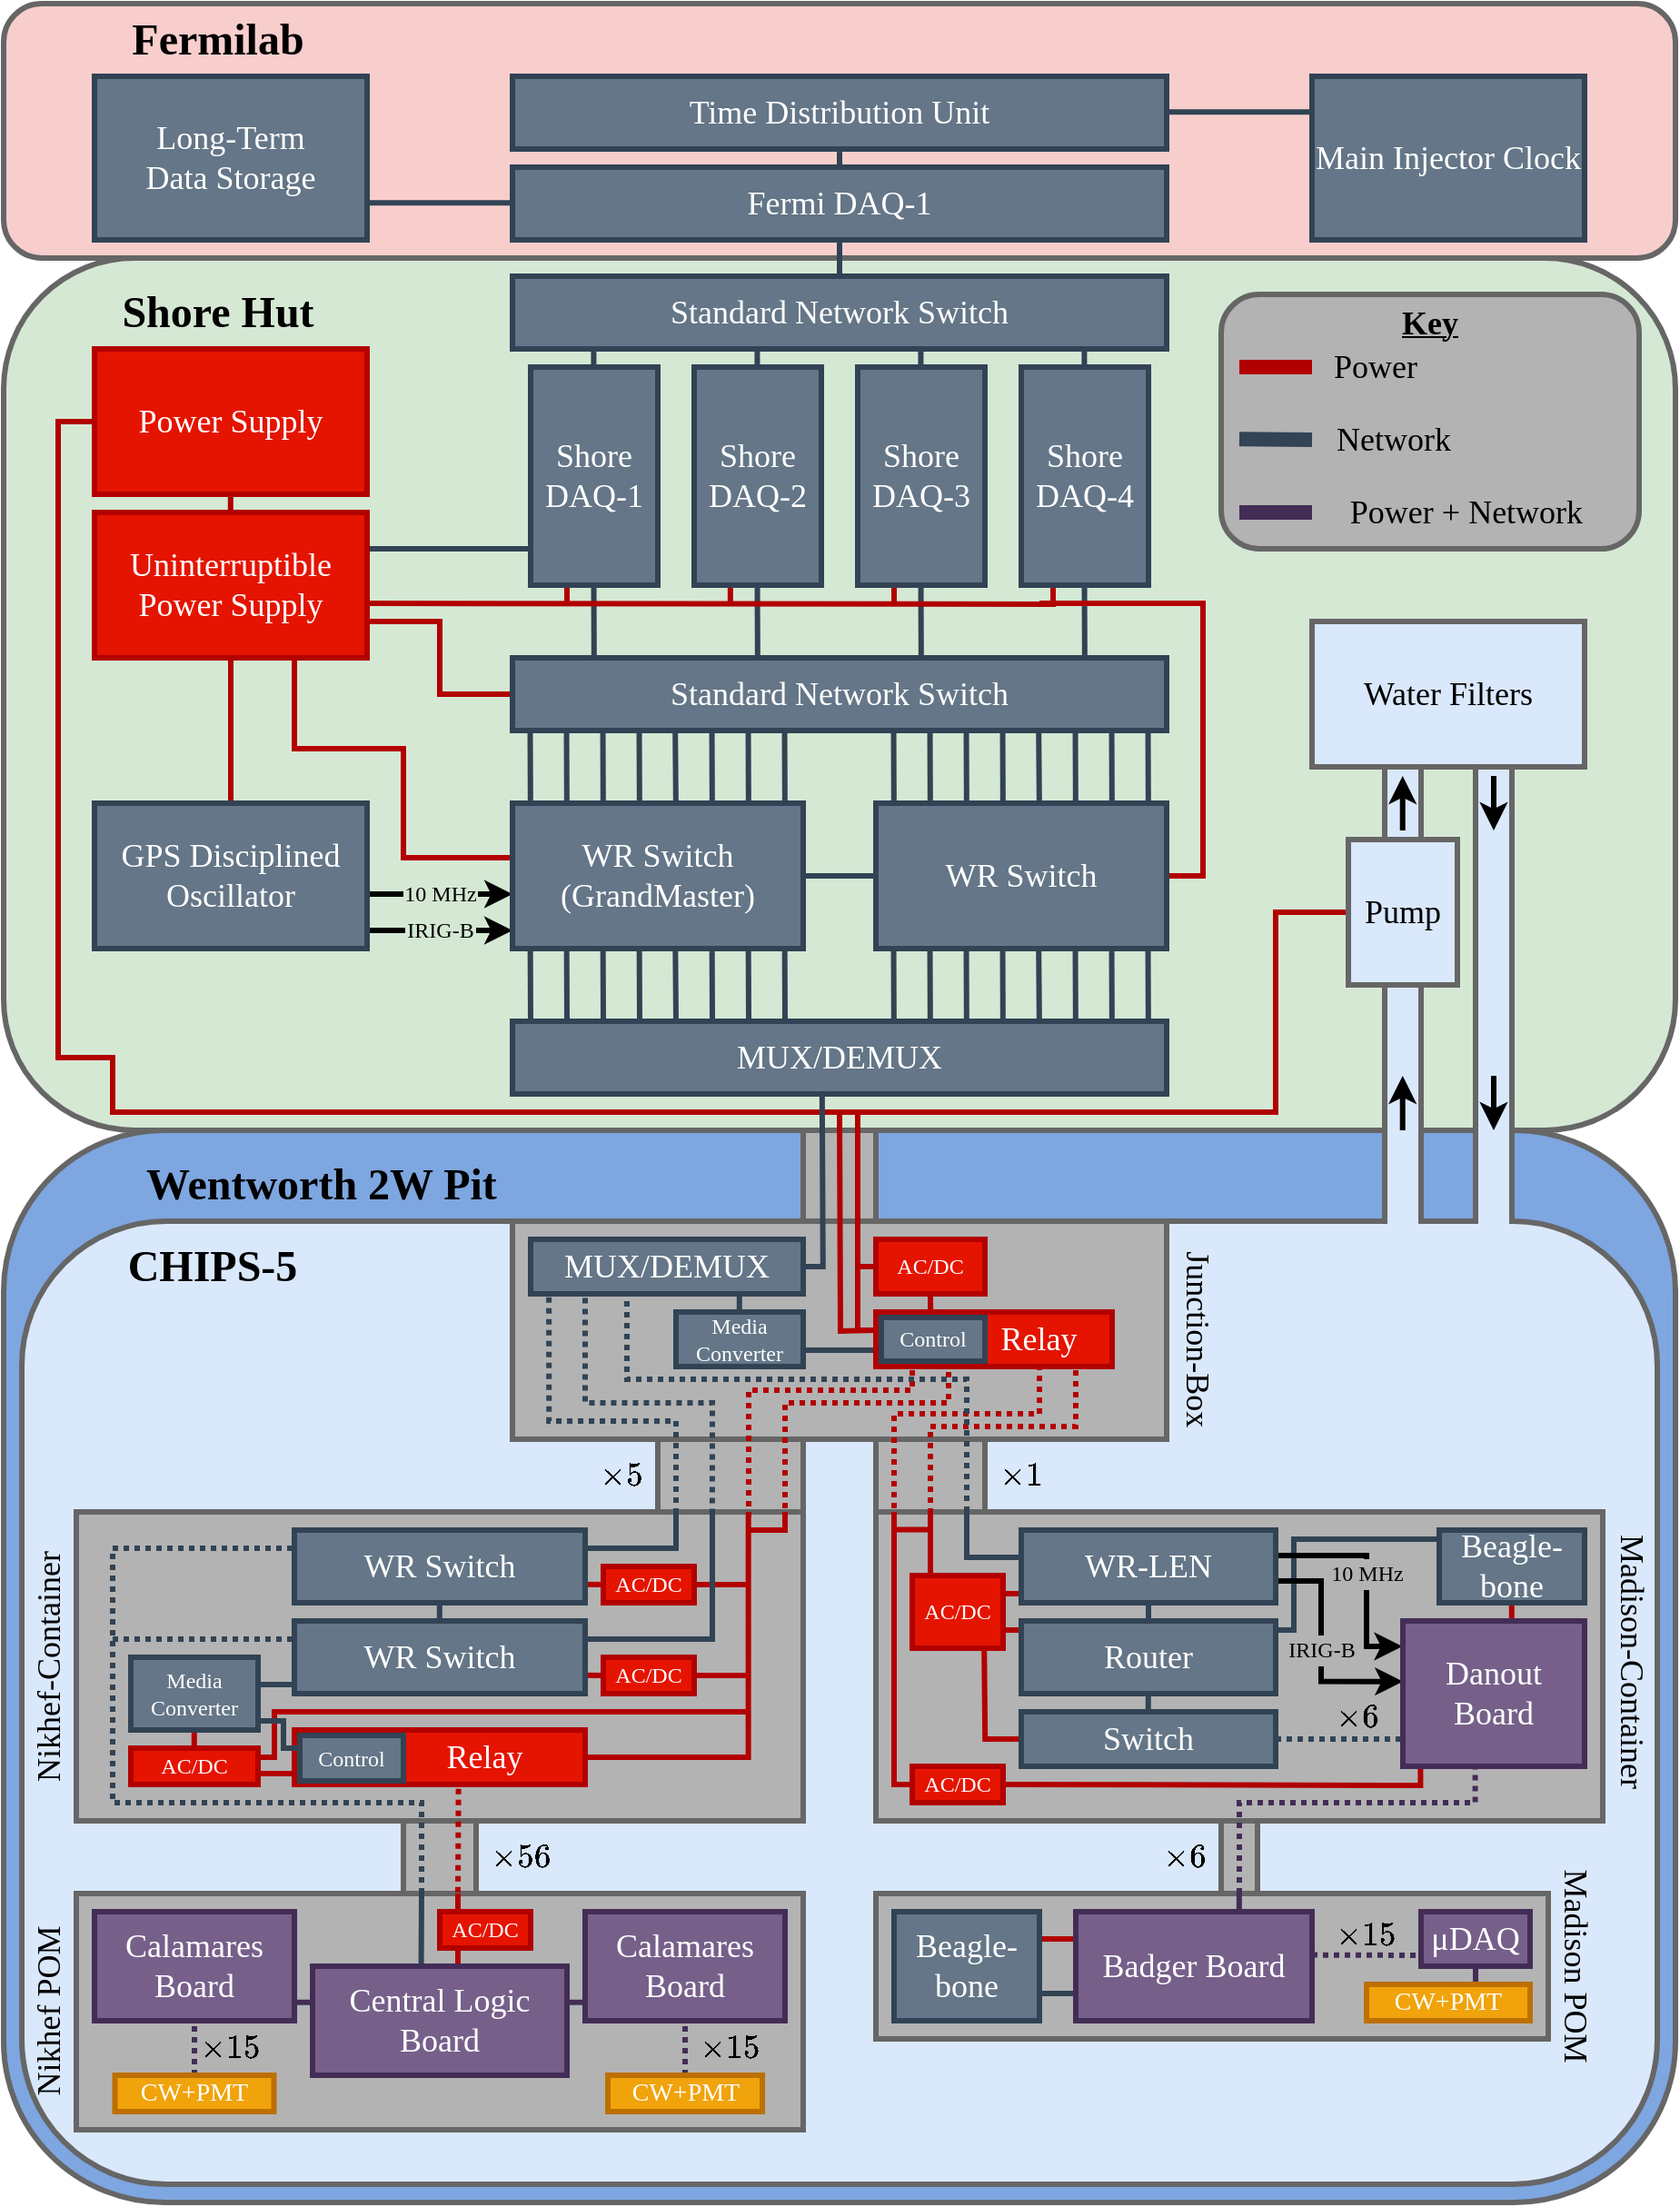 <mxfile version="13.9.2" type="device"><diagram id="Uo7lI4_x9BMITOi8GTIM" name="Page-1"><mxGraphModel dx="1822" dy="1202" grid="1" gridSize="10" guides="1" tooltips="1" connect="1" arrows="1" fold="1" page="0" pageScale="1" pageWidth="827" pageHeight="1169" math="1" shadow="0"><root><mxCell id="0"/><mxCell id="1" parent="0"/><mxCell id="I7v0dR0ncDlGL1QgSA3v-221" value="" style="rounded=1;whiteSpace=wrap;html=1;strokeWidth=3;fillColor=#7EA6E0;strokeColor=#666666;" parent="1" vertex="1"><mxGeometry x="-40" y="540" width="920" height="590" as="geometry"/></mxCell><mxCell id="I7v0dR0ncDlGL1QgSA3v-225" value="" style="rounded=1;whiteSpace=wrap;html=1;labelBackgroundColor=#B3B3B3;strokeWidth=3;fillColor=#dae8fc;strokeColor=#666666;" parent="1" vertex="1"><mxGeometry x="-30" y="590" width="900" height="530" as="geometry"/></mxCell><mxCell id="I7v0dR0ncDlGL1QgSA3v-274" value="" style="rounded=0;whiteSpace=wrap;html=1;strokeWidth=3;fillColor=#B3B3B3;strokeColor=#666666;" parent="1" vertex="1"><mxGeometry x="630" y="920" width="20" height="40" as="geometry"/></mxCell><mxCell id="I7v0dR0ncDlGL1QgSA3v-231" value="" style="rounded=0;whiteSpace=wrap;html=1;strokeWidth=3;fillColor=#B3B3B3;strokeColor=#666666;" parent="1" vertex="1"><mxGeometry x="440" y="960" width="370" height="80" as="geometry"/></mxCell><mxCell id="I7v0dR0ncDlGL1QgSA3v-222" value="" style="rounded=1;whiteSpace=wrap;html=1;strokeWidth=3;fillColor=#d5e8d4;labelBorderColor=#D5E8D4;labelBackgroundColor=#D5E8D4;strokeColor=#666666;" parent="1" vertex="1"><mxGeometry x="-40" y="60" width="920" height="480" as="geometry"/></mxCell><mxCell id="I7v0dR0ncDlGL1QgSA3v-220" value="" style="rounded=0;whiteSpace=wrap;html=1;strokeWidth=3;fillColor=#B3B3B3;strokeColor=#666666;" parent="1" vertex="1"><mxGeometry x="180" y="920" width="40" height="40" as="geometry"/></mxCell><mxCell id="I7v0dR0ncDlGL1QgSA3v-219" value="" style="rounded=0;whiteSpace=wrap;html=1;strokeWidth=3;fillColor=#B3B3B3;strokeColor=#666666;" parent="1" vertex="1"><mxGeometry y="960" width="400" height="130" as="geometry"/></mxCell><mxCell id="I7v0dR0ncDlGL1QgSA3v-197" value="" style="rounded=0;whiteSpace=wrap;html=1;strokeWidth=3;fillColor=#B3B3B3;strokeColor=#666666;" parent="1" vertex="1"><mxGeometry x="440" y="710" width="60" height="40" as="geometry"/></mxCell><mxCell id="I7v0dR0ncDlGL1QgSA3v-196" value="" style="rounded=0;whiteSpace=wrap;html=1;strokeWidth=3;fillColor=#B3B3B3;strokeColor=#666666;" parent="1" vertex="1"><mxGeometry x="320" y="710" width="80" height="40" as="geometry"/></mxCell><mxCell id="I7v0dR0ncDlGL1QgSA3v-192" value="" style="rounded=0;whiteSpace=wrap;html=1;strokeWidth=3;fontColor=#333333;fillColor=#B3B3B3;strokeColor=#666666;" parent="1" vertex="1"><mxGeometry x="440" y="750" width="400" height="170" as="geometry"/></mxCell><mxCell id="I7v0dR0ncDlGL1QgSA3v-153" value="" style="rounded=0;whiteSpace=wrap;html=1;strokeWidth=3;fillColor=#B3B3B3;strokeColor=#666666;" parent="1" vertex="1"><mxGeometry y="750" width="400" height="170" as="geometry"/></mxCell><mxCell id="I7v0dR0ncDlGL1QgSA3v-130" value="" style="endArrow=none;html=1;strokeColor=#B20000;strokeWidth=3;fillColor=#e51400;exitX=1;exitY=0.5;exitDx=0;exitDy=0;" parent="1" source="I7v0dR0ncDlGL1QgSA3v-134" edge="1"><mxGeometry width="50" height="50" relative="1" as="geometry"><mxPoint x="330" y="790" as="sourcePoint"/><mxPoint x="370" y="790" as="targetPoint"/></mxGeometry></mxCell><mxCell id="I7v0dR0ncDlGL1QgSA3v-127" value="" style="rounded=0;whiteSpace=wrap;html=1;strokeWidth=3;fillColor=#B3B3B3;strokeColor=#666666;" parent="1" vertex="1"><mxGeometry x="400" y="540" width="40" height="50" as="geometry"/></mxCell><mxCell id="I7v0dR0ncDlGL1QgSA3v-12" value="l" style="endArrow=classic;html=1;strokeWidth=3;entryX=0;entryY=0.25;entryDx=0;entryDy=0;exitX=1;exitY=0.25;exitDx=0;exitDy=0;" parent="1" edge="1"><mxGeometry relative="1" as="geometry"><mxPoint x="160" y="410" as="sourcePoint"/><mxPoint x="240" y="410" as="targetPoint"/></mxGeometry></mxCell><mxCell id="I7v0dR0ncDlGL1QgSA3v-13" value="&lt;span style=&quot;&quot;&gt;&lt;font style=&quot;font-size: 12px&quot; face=&quot;lmodern&quot;&gt;10 MHz&lt;/font&gt;&lt;/span&gt;" style="edgeLabel;resizable=0;html=1;align=center;verticalAlign=middle;labelBorderColor=#D5E8D4;labelBackgroundColor=#D5E8D4;" parent="I7v0dR0ncDlGL1QgSA3v-12" connectable="0" vertex="1"><mxGeometry relative="1" as="geometry"/></mxCell><mxCell id="I7v0dR0ncDlGL1QgSA3v-14" value="l" style="endArrow=classic;html=1;strokeWidth=3;entryX=0;entryY=0.25;entryDx=0;entryDy=0;labelBorderColor=#D5E8D4;labelBackgroundColor=#D5E8D4;" parent="1" edge="1"><mxGeometry relative="1" as="geometry"><mxPoint x="160" y="430" as="sourcePoint"/><mxPoint x="240" y="430" as="targetPoint"/></mxGeometry></mxCell><mxCell id="I7v0dR0ncDlGL1QgSA3v-15" value="&lt;font style=&quot;font-size: 12px&quot; face=&quot;lmodern&quot;&gt;IRIG-B&lt;/font&gt;" style="edgeLabel;resizable=0;html=1;align=center;verticalAlign=middle;labelBackgroundColor=#D5E8D4;labelBorderColor=#D5E8D4;" parent="I7v0dR0ncDlGL1QgSA3v-14" connectable="0" vertex="1"><mxGeometry relative="1" as="geometry"/></mxCell><mxCell id="I7v0dR0ncDlGL1QgSA3v-24" value="" style="endArrow=none;html=1;strokeWidth=3;entryX=0.125;entryY=1;entryDx=0;entryDy=0;entryPerimeter=0;fillColor=#647687;strokeColor=#314354;" parent="1" edge="1"><mxGeometry width="50" height="50" relative="1" as="geometry"><mxPoint x="270" y="480" as="sourcePoint"/><mxPoint x="269.83" y="440" as="targetPoint"/></mxGeometry></mxCell><mxCell id="I7v0dR0ncDlGL1QgSA3v-25" value="" style="endArrow=none;html=1;strokeWidth=3;entryX=0.125;entryY=1;entryDx=0;entryDy=0;entryPerimeter=0;endSize=6;fillColor=#647687;strokeColor=#314354;" parent="1" edge="1"><mxGeometry width="50" height="50" relative="1" as="geometry"><mxPoint x="250" y="480" as="sourcePoint"/><mxPoint x="249.83" y="440" as="targetPoint"/></mxGeometry></mxCell><mxCell id="I7v0dR0ncDlGL1QgSA3v-26" value="" style="endArrow=none;html=1;strokeWidth=3;entryX=0.125;entryY=1;entryDx=0;entryDy=0;entryPerimeter=0;fillColor=#647687;strokeColor=#314354;" parent="1" edge="1"><mxGeometry width="50" height="50" relative="1" as="geometry"><mxPoint x="290" y="480" as="sourcePoint"/><mxPoint x="289.83" y="440" as="targetPoint"/></mxGeometry></mxCell><mxCell id="I7v0dR0ncDlGL1QgSA3v-27" value="" style="endArrow=none;html=1;strokeWidth=3;entryX=0.125;entryY=1;entryDx=0;entryDy=0;entryPerimeter=0;fillColor=#647687;strokeColor=#314354;" parent="1" edge="1"><mxGeometry width="50" height="50" relative="1" as="geometry"><mxPoint x="310" y="480" as="sourcePoint"/><mxPoint x="309.83" y="440" as="targetPoint"/></mxGeometry></mxCell><mxCell id="I7v0dR0ncDlGL1QgSA3v-28" value="" style="endArrow=none;html=1;strokeWidth=3;entryX=0.125;entryY=1;entryDx=0;entryDy=0;entryPerimeter=0;fillColor=#647687;strokeColor=#314354;" parent="1" edge="1"><mxGeometry width="50" height="50" relative="1" as="geometry"><mxPoint x="330" y="480" as="sourcePoint"/><mxPoint x="329.66" y="440" as="targetPoint"/></mxGeometry></mxCell><mxCell id="I7v0dR0ncDlGL1QgSA3v-29" value="" style="endArrow=none;html=1;strokeWidth=3;entryX=0.125;entryY=1;entryDx=0;entryDy=0;entryPerimeter=0;fillColor=#647687;strokeColor=#314354;" parent="1" edge="1"><mxGeometry width="50" height="50" relative="1" as="geometry"><mxPoint x="350" y="480" as="sourcePoint"/><mxPoint x="349.83" y="440" as="targetPoint"/></mxGeometry></mxCell><mxCell id="I7v0dR0ncDlGL1QgSA3v-30" value="" style="endArrow=none;html=1;strokeWidth=3;entryX=0.125;entryY=1;entryDx=0;entryDy=0;entryPerimeter=0;fillColor=#647687;strokeColor=#314354;" parent="1" edge="1"><mxGeometry width="50" height="50" relative="1" as="geometry"><mxPoint x="370" y="480" as="sourcePoint"/><mxPoint x="369.83" y="440" as="targetPoint"/></mxGeometry></mxCell><mxCell id="I7v0dR0ncDlGL1QgSA3v-31" value="" style="endArrow=none;html=1;strokeWidth=3;entryX=0.125;entryY=1;entryDx=0;entryDy=0;entryPerimeter=0;fillColor=#647687;strokeColor=#314354;" parent="1" edge="1"><mxGeometry width="50" height="50" relative="1" as="geometry"><mxPoint x="390" y="480" as="sourcePoint"/><mxPoint x="389.83" y="440" as="targetPoint"/></mxGeometry></mxCell><mxCell id="I7v0dR0ncDlGL1QgSA3v-32" value="" style="endArrow=none;html=1;strokeWidth=3;entryX=0.125;entryY=1;entryDx=0;entryDy=0;entryPerimeter=0;fillColor=#647687;strokeColor=#314354;" parent="1" edge="1"><mxGeometry width="50" height="50" relative="1" as="geometry"><mxPoint x="469.93" y="480" as="sourcePoint"/><mxPoint x="469.76" y="440" as="targetPoint"/></mxGeometry></mxCell><mxCell id="I7v0dR0ncDlGL1QgSA3v-33" value="" style="endArrow=none;html=1;strokeWidth=3;entryX=0.125;entryY=1;entryDx=0;entryDy=0;entryPerimeter=0;endSize=6;fillColor=#647687;strokeColor=#314354;" parent="1" edge="1"><mxGeometry width="50" height="50" relative="1" as="geometry"><mxPoint x="449.93" y="480" as="sourcePoint"/><mxPoint x="449.76" y="440" as="targetPoint"/></mxGeometry></mxCell><mxCell id="I7v0dR0ncDlGL1QgSA3v-34" value="" style="endArrow=none;html=1;strokeWidth=3;entryX=0.125;entryY=1;entryDx=0;entryDy=0;entryPerimeter=0;fillColor=#647687;strokeColor=#314354;" parent="1" edge="1"><mxGeometry width="50" height="50" relative="1" as="geometry"><mxPoint x="489.93" y="480" as="sourcePoint"/><mxPoint x="489.76" y="440" as="targetPoint"/></mxGeometry></mxCell><mxCell id="I7v0dR0ncDlGL1QgSA3v-35" value="" style="endArrow=none;html=1;strokeWidth=3;entryX=0.125;entryY=1;entryDx=0;entryDy=0;entryPerimeter=0;fillColor=#647687;strokeColor=#314354;" parent="1" edge="1"><mxGeometry width="50" height="50" relative="1" as="geometry"><mxPoint x="509.93" y="480" as="sourcePoint"/><mxPoint x="509.76" y="440" as="targetPoint"/></mxGeometry></mxCell><mxCell id="I7v0dR0ncDlGL1QgSA3v-36" value="" style="endArrow=none;html=1;strokeWidth=3;entryX=0.125;entryY=1;entryDx=0;entryDy=0;entryPerimeter=0;fillColor=#647687;strokeColor=#314354;" parent="1" edge="1"><mxGeometry width="50" height="50" relative="1" as="geometry"><mxPoint x="529.93" y="480" as="sourcePoint"/><mxPoint x="529.59" y="440" as="targetPoint"/></mxGeometry></mxCell><mxCell id="I7v0dR0ncDlGL1QgSA3v-37" value="" style="endArrow=none;html=1;strokeWidth=3;entryX=0.125;entryY=1;entryDx=0;entryDy=0;entryPerimeter=0;fillColor=#647687;strokeColor=#314354;" parent="1" edge="1"><mxGeometry width="50" height="50" relative="1" as="geometry"><mxPoint x="549.93" y="480" as="sourcePoint"/><mxPoint x="549.76" y="440" as="targetPoint"/></mxGeometry></mxCell><mxCell id="I7v0dR0ncDlGL1QgSA3v-38" value="" style="endArrow=none;html=1;strokeWidth=3;entryX=0.125;entryY=1;entryDx=0;entryDy=0;entryPerimeter=0;fillColor=#647687;strokeColor=#314354;" parent="1" edge="1"><mxGeometry width="50" height="50" relative="1" as="geometry"><mxPoint x="569.93" y="480" as="sourcePoint"/><mxPoint x="569.76" y="440" as="targetPoint"/></mxGeometry></mxCell><mxCell id="I7v0dR0ncDlGL1QgSA3v-39" value="" style="endArrow=none;html=1;strokeWidth=3;entryX=0.125;entryY=1;entryDx=0;entryDy=0;entryPerimeter=0;fillColor=#647687;strokeColor=#314354;" parent="1" edge="1"><mxGeometry width="50" height="50" relative="1" as="geometry"><mxPoint x="589.93" y="480" as="sourcePoint"/><mxPoint x="589.76" y="440" as="targetPoint"/></mxGeometry></mxCell><mxCell id="I7v0dR0ncDlGL1QgSA3v-40" value="" style="endArrow=none;html=1;strokeWidth=3;entryX=0.125;entryY=1;entryDx=0;entryDy=0;entryPerimeter=0;fillColor=#647687;strokeColor=#314354;" parent="1" edge="1"><mxGeometry width="50" height="50" relative="1" as="geometry"><mxPoint x="469.93" y="360" as="sourcePoint"/><mxPoint x="469.76" y="320" as="targetPoint"/></mxGeometry></mxCell><mxCell id="I7v0dR0ncDlGL1QgSA3v-41" value="" style="endArrow=none;html=1;strokeWidth=3;entryX=0.125;entryY=1;entryDx=0;entryDy=0;entryPerimeter=0;endSize=6;fillColor=#647687;strokeColor=#314354;" parent="1" edge="1"><mxGeometry width="50" height="50" relative="1" as="geometry"><mxPoint x="449.93" y="360" as="sourcePoint"/><mxPoint x="449.76" y="320" as="targetPoint"/></mxGeometry></mxCell><mxCell id="I7v0dR0ncDlGL1QgSA3v-42" value="" style="endArrow=none;html=1;strokeWidth=3;entryX=0.125;entryY=1;entryDx=0;entryDy=0;entryPerimeter=0;fillColor=#647687;strokeColor=#314354;" parent="1" edge="1"><mxGeometry width="50" height="50" relative="1" as="geometry"><mxPoint x="489.93" y="360" as="sourcePoint"/><mxPoint x="489.76" y="320" as="targetPoint"/></mxGeometry></mxCell><mxCell id="I7v0dR0ncDlGL1QgSA3v-43" value="" style="endArrow=none;html=1;strokeWidth=3;entryX=0.125;entryY=1;entryDx=0;entryDy=0;entryPerimeter=0;fillColor=#647687;strokeColor=#314354;" parent="1" edge="1"><mxGeometry width="50" height="50" relative="1" as="geometry"><mxPoint x="509.93" y="360" as="sourcePoint"/><mxPoint x="509.76" y="320" as="targetPoint"/></mxGeometry></mxCell><mxCell id="I7v0dR0ncDlGL1QgSA3v-44" value="" style="endArrow=none;html=1;strokeWidth=3;entryX=0.125;entryY=1;entryDx=0;entryDy=0;entryPerimeter=0;fillColor=#647687;strokeColor=#314354;" parent="1" edge="1"><mxGeometry width="50" height="50" relative="1" as="geometry"><mxPoint x="529.93" y="360" as="sourcePoint"/><mxPoint x="529.59" y="320" as="targetPoint"/></mxGeometry></mxCell><mxCell id="I7v0dR0ncDlGL1QgSA3v-45" value="" style="endArrow=none;html=1;strokeWidth=3;entryX=0.125;entryY=1;entryDx=0;entryDy=0;entryPerimeter=0;fillColor=#647687;strokeColor=#314354;" parent="1" edge="1"><mxGeometry width="50" height="50" relative="1" as="geometry"><mxPoint x="549.93" y="360" as="sourcePoint"/><mxPoint x="549.76" y="320" as="targetPoint"/></mxGeometry></mxCell><mxCell id="I7v0dR0ncDlGL1QgSA3v-46" value="" style="endArrow=none;html=1;strokeWidth=3;entryX=0.125;entryY=1;entryDx=0;entryDy=0;entryPerimeter=0;fillColor=#647687;strokeColor=#314354;" parent="1" edge="1"><mxGeometry width="50" height="50" relative="1" as="geometry"><mxPoint x="569.93" y="360" as="sourcePoint"/><mxPoint x="569.76" y="320" as="targetPoint"/></mxGeometry></mxCell><mxCell id="I7v0dR0ncDlGL1QgSA3v-47" value="" style="endArrow=none;html=1;strokeWidth=3;entryX=0.125;entryY=1;entryDx=0;entryDy=0;entryPerimeter=0;fillColor=#647687;strokeColor=#314354;" parent="1" edge="1"><mxGeometry width="50" height="50" relative="1" as="geometry"><mxPoint x="589.93" y="360" as="sourcePoint"/><mxPoint x="589.76" y="320" as="targetPoint"/></mxGeometry></mxCell><mxCell id="I7v0dR0ncDlGL1QgSA3v-48" value="" style="endArrow=none;html=1;strokeWidth=3;entryX=0.125;entryY=1;entryDx=0;entryDy=0;entryPerimeter=0;fillColor=#647687;strokeColor=#314354;" parent="1" edge="1"><mxGeometry width="50" height="50" relative="1" as="geometry"><mxPoint x="269.93" y="360" as="sourcePoint"/><mxPoint x="269.76" y="320" as="targetPoint"/></mxGeometry></mxCell><mxCell id="I7v0dR0ncDlGL1QgSA3v-49" value="" style="endArrow=none;html=1;strokeWidth=3;entryX=0.125;entryY=1;entryDx=0;entryDy=0;entryPerimeter=0;endSize=6;fillColor=#647687;strokeColor=#314354;" parent="1" edge="1"><mxGeometry width="50" height="50" relative="1" as="geometry"><mxPoint x="249.93" y="360" as="sourcePoint"/><mxPoint x="249.76" y="320" as="targetPoint"/></mxGeometry></mxCell><mxCell id="I7v0dR0ncDlGL1QgSA3v-50" value="" style="endArrow=none;html=1;strokeWidth=3;entryX=0.125;entryY=1;entryDx=0;entryDy=0;entryPerimeter=0;fillColor=#647687;strokeColor=#314354;" parent="1" edge="1"><mxGeometry width="50" height="50" relative="1" as="geometry"><mxPoint x="289.93" y="360" as="sourcePoint"/><mxPoint x="289.76" y="320" as="targetPoint"/></mxGeometry></mxCell><mxCell id="I7v0dR0ncDlGL1QgSA3v-51" value="" style="endArrow=none;html=1;strokeWidth=3;entryX=0.125;entryY=1;entryDx=0;entryDy=0;entryPerimeter=0;fillColor=#647687;strokeColor=#314354;" parent="1" edge="1"><mxGeometry width="50" height="50" relative="1" as="geometry"><mxPoint x="309.93" y="360" as="sourcePoint"/><mxPoint x="309.76" y="320" as="targetPoint"/></mxGeometry></mxCell><mxCell id="I7v0dR0ncDlGL1QgSA3v-52" value="" style="endArrow=none;html=1;strokeWidth=3;entryX=0.125;entryY=1;entryDx=0;entryDy=0;entryPerimeter=0;fillColor=#647687;strokeColor=#314354;" parent="1" edge="1"><mxGeometry width="50" height="50" relative="1" as="geometry"><mxPoint x="329.93" y="360" as="sourcePoint"/><mxPoint x="329.59" y="320" as="targetPoint"/></mxGeometry></mxCell><mxCell id="I7v0dR0ncDlGL1QgSA3v-53" value="" style="endArrow=none;html=1;strokeWidth=3;entryX=0.125;entryY=1;entryDx=0;entryDy=0;entryPerimeter=0;fillColor=#647687;strokeColor=#314354;" parent="1" edge="1"><mxGeometry width="50" height="50" relative="1" as="geometry"><mxPoint x="349.93" y="360" as="sourcePoint"/><mxPoint x="349.76" y="320" as="targetPoint"/></mxGeometry></mxCell><mxCell id="I7v0dR0ncDlGL1QgSA3v-54" value="" style="endArrow=none;html=1;strokeWidth=3;entryX=0.125;entryY=1;entryDx=0;entryDy=0;entryPerimeter=0;fillColor=#647687;strokeColor=#314354;" parent="1" edge="1"><mxGeometry width="50" height="50" relative="1" as="geometry"><mxPoint x="369.93" y="360" as="sourcePoint"/><mxPoint x="369.76" y="320" as="targetPoint"/></mxGeometry></mxCell><mxCell id="I7v0dR0ncDlGL1QgSA3v-55" value="" style="endArrow=none;html=1;strokeWidth=3;entryX=0.125;entryY=1;entryDx=0;entryDy=0;entryPerimeter=0;fillColor=#647687;strokeColor=#314354;" parent="1" edge="1"><mxGeometry width="50" height="50" relative="1" as="geometry"><mxPoint x="389.93" y="360" as="sourcePoint"/><mxPoint x="389.76" y="320" as="targetPoint"/></mxGeometry></mxCell><mxCell id="I7v0dR0ncDlGL1QgSA3v-86" value="" style="endArrow=none;html=1;strokeWidth=3;fillColor=#647687;strokeColor=#314354;" parent="1" edge="1"><mxGeometry width="50" height="50" relative="1" as="geometry"><mxPoint x="284.71" y="120" as="sourcePoint"/><mxPoint x="284.71" y="80" as="targetPoint"/></mxGeometry></mxCell><mxCell id="I7v0dR0ncDlGL1QgSA3v-87" value="" style="endArrow=none;html=1;strokeWidth=3;fillColor=#647687;strokeColor=#314354;" parent="1" edge="1"><mxGeometry width="50" height="50" relative="1" as="geometry"><mxPoint x="374.71" y="120" as="sourcePoint"/><mxPoint x="374.71" y="80" as="targetPoint"/></mxGeometry></mxCell><mxCell id="I7v0dR0ncDlGL1QgSA3v-88" value="" style="endArrow=none;html=1;strokeWidth=3;fillColor=#647687;strokeColor=#314354;" parent="1" edge="1"><mxGeometry width="50" height="50" relative="1" as="geometry"><mxPoint x="464.71" y="120" as="sourcePoint"/><mxPoint x="464.71" y="80" as="targetPoint"/></mxGeometry></mxCell><mxCell id="I7v0dR0ncDlGL1QgSA3v-89" value="" style="endArrow=none;html=1;strokeWidth=3;fillColor=#647687;strokeColor=#314354;" parent="1" edge="1"><mxGeometry width="50" height="50" relative="1" as="geometry"><mxPoint x="554.71" y="120" as="sourcePoint"/><mxPoint x="554.71" y="80" as="targetPoint"/></mxGeometry></mxCell><mxCell id="I7v0dR0ncDlGL1QgSA3v-98" value="" style="endArrow=none;html=1;strokeWidth=3;fillColor=#647687;strokeColor=#314354;rounded=0;edgeStyle=orthogonalEdgeStyle;exitX=1;exitY=0.25;exitDx=0;exitDy=0;" parent="1" source="I7v0dR0ncDlGL1QgSA3v-125" edge="1"><mxGeometry width="50" height="50" relative="1" as="geometry"><mxPoint x="280" y="850" as="sourcePoint"/><mxPoint x="350" y="750" as="targetPoint"/><Array as="points"><mxPoint x="350" y="820"/></Array></mxGeometry></mxCell><mxCell id="I7v0dR0ncDlGL1QgSA3v-108" value="" style="endArrow=none;html=1;strokeWidth=3;fillColor=#647687;strokeColor=#314354;edgeStyle=orthogonalEdgeStyle;rounded=0;exitX=0.006;exitY=0.403;exitDx=0;exitDy=0;exitPerimeter=0;" parent="1" source="I7v0dR0ncDlGL1QgSA3v-162" edge="1"><mxGeometry width="50" height="50" relative="1" as="geometry"><mxPoint x="490.17" y="750" as="sourcePoint"/><mxPoint x="490" y="750" as="targetPoint"/><Array as="points"><mxPoint x="541" y="775"/><mxPoint x="490" y="775"/></Array></mxGeometry></mxCell><mxCell id="I7v0dR0ncDlGL1QgSA3v-123" value="" style="endArrow=none;html=1;strokeWidth=3;fillColor=#647687;strokeColor=#314354;rounded=0;edgeStyle=orthogonalEdgeStyle;exitX=1;exitY=0.25;exitDx=0;exitDy=0;" parent="1" source="I7v0dR0ncDlGL1QgSA3v-124" edge="1"><mxGeometry width="50" height="50" relative="1" as="geometry"><mxPoint x="280" y="800" as="sourcePoint"/><mxPoint x="330" y="750" as="targetPoint"/><Array as="points"><mxPoint x="330" y="770"/></Array></mxGeometry></mxCell><mxCell id="I7v0dR0ncDlGL1QgSA3v-129" value="" style="endArrow=none;html=1;strokeWidth=3;entryX=0.623;entryY=1.015;entryDx=0;entryDy=0;entryPerimeter=0;fillColor=#e51400;strokeColor=#B20000;rounded=0;edgeStyle=orthogonalEdgeStyle;exitX=1;exitY=0.5;exitDx=0;exitDy=0;" parent="1" source="I7v0dR0ncDlGL1QgSA3v-128" target="I7v0dR0ncDlGL1QgSA3v-196" edge="1"><mxGeometry width="50" height="50" relative="1" as="geometry"><mxPoint x="140" y="860" as="sourcePoint"/><mxPoint x="369.83" y="710" as="targetPoint"/><Array as="points"><mxPoint x="370" y="885"/></Array></mxGeometry></mxCell><mxCell id="I7v0dR0ncDlGL1QgSA3v-131" value="" style="endArrow=none;html=1;strokeColor=#B20000;strokeWidth=3;fillColor=#e51400;exitX=1;exitY=0.5;exitDx=0;exitDy=0;" parent="1" source="I7v0dR0ncDlGL1QgSA3v-135" edge="1"><mxGeometry width="50" height="50" relative="1" as="geometry"><mxPoint x="330" y="840" as="sourcePoint"/><mxPoint x="370" y="840" as="targetPoint"/></mxGeometry></mxCell><mxCell id="I7v0dR0ncDlGL1QgSA3v-136" value="" style="endArrow=none;html=1;strokeColor=#B20000;strokeWidth=3;fillColor=#e51400;exitX=1;exitY=0.5;exitDx=0;exitDy=0;" parent="1" edge="1"><mxGeometry width="50" height="50" relative="1" as="geometry"><mxPoint x="280" y="839.88" as="sourcePoint"/><mxPoint x="290" y="840" as="targetPoint"/></mxGeometry></mxCell><mxCell id="I7v0dR0ncDlGL1QgSA3v-137" value="" style="endArrow=none;html=1;strokeColor=#B20000;strokeWidth=3;fillColor=#e51400;exitX=1;exitY=0.5;exitDx=0;exitDy=0;" parent="1" edge="1"><mxGeometry width="50" height="50" relative="1" as="geometry"><mxPoint x="280" y="789.88" as="sourcePoint"/><mxPoint x="290" y="790" as="targetPoint"/></mxGeometry></mxCell><mxCell id="I7v0dR0ncDlGL1QgSA3v-146" value="" style="endArrow=none;html=1;strokeColor=#314354;strokeWidth=3;rounded=0;edgeStyle=orthogonalEdgeStyle;fillColor=#647687;dashed=1;dashPattern=1 1;" parent="1" edge="1"><mxGeometry width="50" height="50" relative="1" as="geometry"><mxPoint x="190" y="960" as="sourcePoint"/><mxPoint x="20" y="770" as="targetPoint"/><Array as="points"><mxPoint x="190" y="910"/><mxPoint x="20" y="910"/></Array></mxGeometry></mxCell><mxCell id="I7v0dR0ncDlGL1QgSA3v-148" value="" style="endArrow=none;html=1;strokeColor=#B20000;strokeWidth=3;fillColor=#e51400;rounded=0;edgeStyle=orthogonalEdgeStyle;exitX=1;exitY=0.25;exitDx=0;exitDy=0;" parent="1" edge="1"><mxGeometry width="50" height="50" relative="1" as="geometry"><mxPoint x="99" y="885" as="sourcePoint"/><mxPoint x="369" y="860" as="targetPoint"/><Array as="points"><mxPoint x="109" y="885"/><mxPoint x="109" y="860"/></Array></mxGeometry></mxCell><mxCell id="I7v0dR0ncDlGL1QgSA3v-150" value="" style="endArrow=none;html=1;strokeColor=#314354;strokeWidth=3;fillColor=#647687;" parent="1" edge="1"><mxGeometry width="50" height="50" relative="1" as="geometry"><mxPoint x="100" y="845" as="sourcePoint"/><mxPoint x="120" y="845" as="targetPoint"/></mxGeometry></mxCell><mxCell id="I7v0dR0ncDlGL1QgSA3v-155" value="" style="endArrow=none;html=1;strokeColor=#B20000;strokeWidth=3;rounded=0;edgeStyle=orthogonalEdgeStyle;fillColor=#e51400;" parent="1" edge="1"><mxGeometry width="50" height="50" relative="1" as="geometry"><mxPoint x="370" y="760" as="sourcePoint"/><mxPoint x="390" y="750" as="targetPoint"/><Array as="points"><mxPoint x="390" y="760"/></Array></mxGeometry></mxCell><mxCell id="I7v0dR0ncDlGL1QgSA3v-157" value="" style="endArrow=none;html=1;strokeColor=#B20000;strokeWidth=3;fillColor=#e51400;" parent="1" edge="1"><mxGeometry width="50" height="50" relative="1" as="geometry"><mxPoint x="64.88" y="870" as="sourcePoint"/><mxPoint x="64.88" y="880" as="targetPoint"/></mxGeometry></mxCell><mxCell id="I7v0dR0ncDlGL1QgSA3v-158" value="" style="endArrow=none;html=1;strokeColor=#314354;strokeWidth=3;fillColor=#647687;" parent="1" edge="1"><mxGeometry width="50" height="50" relative="1" as="geometry"><mxPoint x="199.9" y="800.0" as="sourcePoint"/><mxPoint x="199.9" y="810.0" as="targetPoint"/></mxGeometry></mxCell><mxCell id="I7v0dR0ncDlGL1QgSA3v-159" value="" style="endArrow=none;html=1;strokeColor=#314354;strokeWidth=3;fillColor=#647687;dashed=1;dashPattern=1 1;" parent="1" edge="1"><mxGeometry width="50" height="50" relative="1" as="geometry"><mxPoint x="20" y="820" as="sourcePoint"/><mxPoint x="120" y="820" as="targetPoint"/></mxGeometry></mxCell><mxCell id="I7v0dR0ncDlGL1QgSA3v-160" value="" style="endArrow=none;html=1;strokeColor=#314354;strokeWidth=3;fillColor=#647687;dashed=1;dashPattern=1 1;" parent="1" edge="1"><mxGeometry width="50" height="50" relative="1" as="geometry"><mxPoint x="20" y="770" as="sourcePoint"/><mxPoint x="120" y="770" as="targetPoint"/></mxGeometry></mxCell><mxCell id="I7v0dR0ncDlGL1QgSA3v-168" value="" style="endArrow=none;html=1;strokeColor=#B20000;strokeWidth=3;rounded=0;fillColor=#e51400;exitX=0.2;exitY=0.03;exitDx=0;exitDy=0;exitPerimeter=0;" parent="1" source="I7v0dR0ncDlGL1QgSA3v-166" edge="1"><mxGeometry width="50" height="50" relative="1" as="geometry"><mxPoint x="470" y="780" as="sourcePoint"/><mxPoint x="470" y="750" as="targetPoint"/></mxGeometry></mxCell><mxCell id="I7v0dR0ncDlGL1QgSA3v-169" value="" style="endArrow=none;html=1;strokeColor=#B20000;strokeWidth=3;rounded=0;fillColor=#e51400;exitX=0;exitY=0.5;exitDx=0;exitDy=0;edgeStyle=orthogonalEdgeStyle;" parent="1" source="I7v0dR0ncDlGL1QgSA3v-165" edge="1"><mxGeometry width="50" height="50" relative="1" as="geometry"><mxPoint x="450" y="830" as="sourcePoint"/><mxPoint x="450" y="750" as="targetPoint"/></mxGeometry></mxCell><mxCell id="I7v0dR0ncDlGL1QgSA3v-170" value="" style="endArrow=none;html=1;strokeColor=#B20000;strokeWidth=3;rounded=0;fillColor=#e51400;exitX=0;exitY=0.5;exitDx=0;exitDy=0;edgeStyle=orthogonalEdgeStyle;" parent="1" source="I7v0dR0ncDlGL1QgSA3v-164" edge="1"><mxGeometry width="50" height="50" relative="1" as="geometry"><mxPoint x="499.6" y="915" as="sourcePoint"/><mxPoint x="499.6" y="825" as="targetPoint"/></mxGeometry></mxCell><mxCell id="I7v0dR0ncDlGL1QgSA3v-173" value="" style="endArrow=none;html=1;strokeColor=#B20000;strokeWidth=3;fillColor=#e51400;" parent="1" edge="1"><mxGeometry width="50" height="50" relative="1" as="geometry"><mxPoint x="510" y="795" as="sourcePoint"/><mxPoint x="540" y="795" as="targetPoint"/></mxGeometry></mxCell><mxCell id="I7v0dR0ncDlGL1QgSA3v-174" value="" style="endArrow=none;html=1;strokeColor=#B20000;strokeWidth=3;fillColor=#e51400;" parent="1" edge="1"><mxGeometry width="50" height="50" relative="1" as="geometry"><mxPoint x="510" y="815" as="sourcePoint"/><mxPoint x="540" y="815" as="targetPoint"/></mxGeometry></mxCell><mxCell id="I7v0dR0ncDlGL1QgSA3v-177" value="" style="endArrow=none;html=1;strokeColor=#314354;strokeWidth=3;exitX=0.5;exitY=0;exitDx=0;exitDy=0;fillColor=#647687;entryX=0.5;entryY=1;entryDx=0;entryDy=0;" parent="1" source="I7v0dR0ncDlGL1QgSA3v-163" target="I7v0dR0ncDlGL1QgSA3v-162" edge="1"><mxGeometry width="50" height="50" relative="1" as="geometry"><mxPoint x="570" y="850" as="sourcePoint"/><mxPoint x="620" y="800" as="targetPoint"/></mxGeometry></mxCell><mxCell id="I7v0dR0ncDlGL1QgSA3v-183" value="" style="endArrow=none;html=1;strokeColor=#314354;strokeWidth=3;exitX=0.5;exitY=0;exitDx=0;exitDy=0;fillColor=#647687;" parent="1" edge="1"><mxGeometry width="50" height="50" relative="1" as="geometry"><mxPoint x="589.89" y="860" as="sourcePoint"/><mxPoint x="589.89" y="850" as="targetPoint"/></mxGeometry></mxCell><mxCell id="I7v0dR0ncDlGL1QgSA3v-186" value="" style="endArrow=none;html=1;strokeColor=#314354;strokeWidth=3;fillColor=#647687;exitX=1;exitY=0.5;exitDx=0;exitDy=0;entryX=0.5;entryY=0.813;entryDx=0;entryDy=0;entryPerimeter=0;dashed=1;dashPattern=1 1;" parent="1" source="I7v0dR0ncDlGL1QgSA3v-164" target="I7v0dR0ncDlGL1QgSA3v-167" edge="1"><mxGeometry width="50" height="50" relative="1" as="geometry"><mxPoint x="700" y="874.83" as="sourcePoint"/><mxPoint x="710" y="875" as="targetPoint"/></mxGeometry></mxCell><mxCell id="I7v0dR0ncDlGL1QgSA3v-187" value="" style="endArrow=none;html=1;strokeColor=#B20000;strokeWidth=3;edgeStyle=orthogonalEdgeStyle;entryX=0.097;entryY=0.996;entryDx=0;entryDy=0;entryPerimeter=0;rounded=0;fillColor=#e51400;" parent="1" target="I7v0dR0ncDlGL1QgSA3v-167" edge="1"><mxGeometry width="50" height="50" relative="1" as="geometry"><mxPoint x="510" y="900" as="sourcePoint"/><mxPoint x="730" y="900" as="targetPoint"/></mxGeometry></mxCell><mxCell id="I7v0dR0ncDlGL1QgSA3v-191" value="" style="endArrow=none;html=1;strokeColor=#432D57;strokeWidth=3;fillColor=#76608a;rounded=0;edgeStyle=orthogonalEdgeStyle;dashed=1;dashPattern=1 1;" parent="1" edge="1"><mxGeometry width="50" height="50" relative="1" as="geometry"><mxPoint x="640" y="960" as="sourcePoint"/><mxPoint x="769.8" y="890" as="targetPoint"/><Array as="points"><mxPoint x="640" y="910"/><mxPoint x="770" y="910"/></Array></mxGeometry></mxCell><mxCell id="I7v0dR0ncDlGL1QgSA3v-195" value="" style="endArrow=none;html=1;strokeColor=#B20000;strokeWidth=3;fillColor=#e51400;" parent="1" edge="1"><mxGeometry width="50" height="50" relative="1" as="geometry"><mxPoint x="450" y="759.77" as="sourcePoint"/><mxPoint x="470" y="759.77" as="targetPoint"/></mxGeometry></mxCell><mxCell id="I7v0dR0ncDlGL1QgSA3v-217" value="" style="endArrow=none;html=1;strokeColor=#432D57;strokeWidth=3;exitX=0.5;exitY=0;exitDx=0;exitDy=0;entryX=0.5;entryY=1;entryDx=0;entryDy=0;fillColor=#76608a;dashed=1;dashPattern=1 1;" parent="1" source="I7v0dR0ncDlGL1QgSA3v-202" target="I7v0dR0ncDlGL1QgSA3v-200" edge="1"><mxGeometry width="50" height="50" relative="1" as="geometry"><mxPoint x="10" y="1080" as="sourcePoint"/><mxPoint x="60" y="1030" as="targetPoint"/></mxGeometry></mxCell><mxCell id="I7v0dR0ncDlGL1QgSA3v-218" value="" style="endArrow=none;html=1;strokeColor=#432D57;strokeWidth=3;exitX=0.5;exitY=0;exitDx=0;exitDy=0;entryX=0.5;entryY=1;entryDx=0;entryDy=0;fillColor=#76608a;dashed=1;dashPattern=1 1;" parent="1" source="I7v0dR0ncDlGL1QgSA3v-212" target="I7v0dR0ncDlGL1QgSA3v-201" edge="1"><mxGeometry width="50" height="50" relative="1" as="geometry"><mxPoint x="70" y="1060" as="sourcePoint"/><mxPoint x="70" y="1040" as="targetPoint"/></mxGeometry></mxCell><mxCell id="I7v0dR0ncDlGL1QgSA3v-232" value="" style="endArrow=none;html=1;strokeColor=#B20000;strokeWidth=3;exitX=1;exitY=0.25;exitDx=0;exitDy=0;entryX=0;entryY=0.25;entryDx=0;entryDy=0;fillColor=#e51400;" parent="1" source="I7v0dR0ncDlGL1QgSA3v-228" target="I7v0dR0ncDlGL1QgSA3v-227" edge="1"><mxGeometry width="50" height="50" relative="1" as="geometry"><mxPoint x="570" y="984.8" as="sourcePoint"/><mxPoint x="590" y="984.8" as="targetPoint"/></mxGeometry></mxCell><mxCell id="I7v0dR0ncDlGL1QgSA3v-233" value="" style="endArrow=none;html=1;strokeColor=#314354;strokeWidth=3;exitX=1;exitY=0.75;exitDx=0;exitDy=0;entryX=0;entryY=0.75;entryDx=0;entryDy=0;fillColor=#647687;" parent="1" source="I7v0dR0ncDlGL1QgSA3v-228" target="I7v0dR0ncDlGL1QgSA3v-227" edge="1"><mxGeometry width="50" height="50" relative="1" as="geometry"><mxPoint x="580" y="1019.8" as="sourcePoint"/><mxPoint x="600" y="1019.8" as="targetPoint"/></mxGeometry></mxCell><mxCell id="I7v0dR0ncDlGL1QgSA3v-234" value="" style="endArrow=none;html=1;strokeColor=#432D57;strokeWidth=3;exitX=1;exitY=0.25;exitDx=0;exitDy=0;entryX=0;entryY=0.5;entryDx=0;entryDy=0;fillColor=#76608a;dashed=1;dashPattern=1 1;" parent="1" edge="1"><mxGeometry width="50" height="50" relative="1" as="geometry"><mxPoint x="680" y="993.8" as="sourcePoint"/><mxPoint x="740" y="994" as="targetPoint"/></mxGeometry></mxCell><mxCell id="I7v0dR0ncDlGL1QgSA3v-235" value="" style="endArrow=none;html=1;strokeColor=#432D57;strokeWidth=3;exitX=0.667;exitY=0.014;exitDx=0;exitDy=0;entryX=0.5;entryY=1;entryDx=0;entryDy=0;fillColor=#76608a;exitPerimeter=0;" parent="1" source="I7v0dR0ncDlGL1QgSA3v-230" target="I7v0dR0ncDlGL1QgSA3v-229" edge="1"><mxGeometry width="50" height="50" relative="1" as="geometry"><mxPoint x="690" y="994.8" as="sourcePoint"/><mxPoint x="720" y="994.8" as="targetPoint"/></mxGeometry></mxCell><mxCell id="I7v0dR0ncDlGL1QgSA3v-237" value="" style="endArrow=none;html=1;strokeWidth=3;entryX=0.125;entryY=1;entryDx=0;entryDy=0;entryPerimeter=0;fillColor=#647687;strokeColor=#314354;" parent="1" edge="1"><mxGeometry width="50" height="50" relative="1" as="geometry"><mxPoint x="284.93" y="280" as="sourcePoint"/><mxPoint x="284.76" y="240" as="targetPoint"/></mxGeometry></mxCell><mxCell id="I7v0dR0ncDlGL1QgSA3v-238" value="" style="endArrow=none;html=1;strokeWidth=3;entryX=0.125;entryY=1;entryDx=0;entryDy=0;entryPerimeter=0;fillColor=#647687;strokeColor=#314354;" parent="1" edge="1"><mxGeometry width="50" height="50" relative="1" as="geometry"><mxPoint x="374.93" y="280" as="sourcePoint"/><mxPoint x="374.76" y="240.0" as="targetPoint"/></mxGeometry></mxCell><mxCell id="I7v0dR0ncDlGL1QgSA3v-239" value="" style="endArrow=none;html=1;strokeWidth=3;entryX=0.125;entryY=1;entryDx=0;entryDy=0;entryPerimeter=0;fillColor=#647687;strokeColor=#314354;" parent="1" edge="1"><mxGeometry width="50" height="50" relative="1" as="geometry"><mxPoint x="464.93" y="280" as="sourcePoint"/><mxPoint x="464.76" y="240.0" as="targetPoint"/></mxGeometry></mxCell><mxCell id="I7v0dR0ncDlGL1QgSA3v-240" value="" style="endArrow=none;html=1;strokeWidth=3;entryX=0.125;entryY=1;entryDx=0;entryDy=0;entryPerimeter=0;fillColor=#647687;strokeColor=#314354;" parent="1" edge="1"><mxGeometry width="50" height="50" relative="1" as="geometry"><mxPoint x="554.93" y="280" as="sourcePoint"/><mxPoint x="554.76" y="240.0" as="targetPoint"/></mxGeometry></mxCell><mxCell id="I7v0dR0ncDlGL1QgSA3v-241" value="" style="endArrow=none;html=1;labelBackgroundColor=#D5E8D4;strokeColor=#B20000;strokeWidth=3;exitX=0.5;exitY=0;exitDx=0;exitDy=0;fillColor=#e51400;" parent="1" source="I7v0dR0ncDlGL1QgSA3v-10" edge="1"><mxGeometry width="50" height="50" relative="1" as="geometry"><mxPoint x="35" y="330" as="sourcePoint"/><mxPoint x="85" y="280" as="targetPoint"/></mxGeometry></mxCell><mxCell id="I7v0dR0ncDlGL1QgSA3v-242" value="" style="endArrow=none;html=1;labelBackgroundColor=#D5E8D4;strokeColor=#B20000;strokeWidth=3;exitX=0;exitY=0.375;exitDx=0;exitDy=0;fillColor=#e51400;edgeStyle=orthogonalEdgeStyle;exitPerimeter=0;rounded=0;" parent="1" source="I7v0dR0ncDlGL1QgSA3v-6" edge="1"><mxGeometry width="50" height="50" relative="1" as="geometry"><mxPoint x="120" y="360" as="sourcePoint"/><mxPoint x="120" y="280" as="targetPoint"/><Array as="points"><mxPoint x="180" y="390"/><mxPoint x="180" y="330"/><mxPoint x="120" y="330"/></Array></mxGeometry></mxCell><mxCell id="I7v0dR0ncDlGL1QgSA3v-244" value="" style="endArrow=none;html=1;labelBackgroundColor=#D5E8D4;strokeColor=#B20000;strokeWidth=3;entryX=1;entryY=0.75;entryDx=0;entryDy=0;exitX=0;exitY=0.5;exitDx=0;exitDy=0;edgeStyle=orthogonalEdgeStyle;rounded=0;fillColor=#e51400;" parent="1" source="I7v0dR0ncDlGL1QgSA3v-8" target="I7v0dR0ncDlGL1QgSA3v-236" edge="1"><mxGeometry width="50" height="50" relative="1" as="geometry"><mxPoint x="310" y="350" as="sourcePoint"/><mxPoint x="360" y="300" as="targetPoint"/></mxGeometry></mxCell><mxCell id="I7v0dR0ncDlGL1QgSA3v-245" value="" style="endArrow=none;html=1;labelBackgroundColor=#D5E8D4;strokeColor=#B20000;strokeWidth=3;entryX=0.25;entryY=1;entryDx=0;entryDy=0;edgeStyle=orthogonalEdgeStyle;rounded=0;fillColor=#e51400;" parent="1" target="I7v0dR0ncDlGL1QgSA3v-72" edge="1"><mxGeometry width="50" height="50" relative="1" as="geometry"><mxPoint x="160" y="250" as="sourcePoint"/><mxPoint x="210" y="200" as="targetPoint"/></mxGeometry></mxCell><mxCell id="I7v0dR0ncDlGL1QgSA3v-247" value="" style="endArrow=none;html=1;labelBackgroundColor=#D5E8D4;strokeColor=#B20000;strokeWidth=3;fillColor=#e51400;" parent="1" edge="1"><mxGeometry width="50" height="50" relative="1" as="geometry"><mxPoint x="359.92" y="250" as="sourcePoint"/><mxPoint x="359.92" y="240" as="targetPoint"/></mxGeometry></mxCell><mxCell id="I7v0dR0ncDlGL1QgSA3v-248" value="" style="endArrow=none;html=1;labelBackgroundColor=#D5E8D4;strokeColor=#B20000;strokeWidth=3;fillColor=#e51400;" parent="1" edge="1"><mxGeometry width="50" height="50" relative="1" as="geometry"><mxPoint x="450" y="250" as="sourcePoint"/><mxPoint x="450" y="240" as="targetPoint"/></mxGeometry></mxCell><mxCell id="I7v0dR0ncDlGL1QgSA3v-249" value="" style="endArrow=none;html=1;labelBackgroundColor=#D5E8D4;strokeColor=#B20000;strokeWidth=3;fillColor=#e51400;" parent="1" edge="1"><mxGeometry width="50" height="50" relative="1" as="geometry"><mxPoint x="270" y="250" as="sourcePoint"/><mxPoint x="270" y="240" as="targetPoint"/></mxGeometry></mxCell><mxCell id="I7v0dR0ncDlGL1QgSA3v-250" value="" style="endArrow=none;html=1;labelBackgroundColor=#D5E8D4;strokeColor=#B20000;strokeWidth=3;exitX=1;exitY=0.5;exitDx=0;exitDy=0;edgeStyle=orthogonalEdgeStyle;rounded=0;fillColor=#e51400;" parent="1" source="I7v0dR0ncDlGL1QgSA3v-7" edge="1"><mxGeometry width="50" height="50" relative="1" as="geometry"><mxPoint x="410" y="330" as="sourcePoint"/><mxPoint x="530" y="250" as="targetPoint"/><Array as="points"><mxPoint x="620" y="400"/><mxPoint x="620" y="250"/></Array></mxGeometry></mxCell><mxCell id="I7v0dR0ncDlGL1QgSA3v-251" value="" style="rounded=1;whiteSpace=wrap;html=1;labelBackgroundColor=#D5E8D4;strokeWidth=3;fillColor=#f8cecc;strokeColor=#666666;" parent="1" vertex="1"><mxGeometry x="-40" y="-80" width="920" height="140" as="geometry"/></mxCell><mxCell id="I7v0dR0ncDlGL1QgSA3v-252" value="&lt;b&gt;&lt;font style=&quot;font-size: 24px&quot; face=&quot;lmodern&quot;&gt;Wentworth 2W Pit&lt;br&gt;&lt;/font&gt;&lt;/b&gt;" style="text;html=1;strokeColor=none;fillColor=none;align=center;verticalAlign=middle;whiteSpace=wrap;rounded=0;labelBackgroundColor=#7EA6E0;fontStyle=0" parent="1" vertex="1"><mxGeometry x="10" y="560" width="250" height="20" as="geometry"/></mxCell><mxCell id="I7v0dR0ncDlGL1QgSA3v-253" value="&lt;font style=&quot;font-size: 24px&quot;&gt;&lt;b&gt;&lt;font style=&quot;font-size: 24px&quot; face=&quot;lmodern&quot;&gt;CHIPS-5&lt;br&gt;&lt;/font&gt;&lt;/b&gt;&lt;/font&gt;" style="text;html=1;strokeColor=none;fillColor=none;align=center;verticalAlign=middle;whiteSpace=wrap;rounded=0;labelBackgroundColor=#DAE8FC;fontStyle=0;labelBorderColor=none;" parent="1" vertex="1"><mxGeometry x="10" y="605" width="130" height="20" as="geometry"/></mxCell><mxCell id="I7v0dR0ncDlGL1QgSA3v-254" value="&lt;b&gt;&lt;font style=&quot;font-size: 24px&quot; face=&quot;lmodern&quot;&gt;&amp;nbsp;Shore Hut&lt;br&gt;&lt;/font&gt;&lt;/b&gt;" style="text;html=1;strokeColor=none;fillColor=none;align=center;verticalAlign=middle;whiteSpace=wrap;rounded=0;labelBackgroundColor=none;fontStyle=0" parent="1" vertex="1"><mxGeometry y="80" width="150" height="20" as="geometry"/></mxCell><mxCell id="I7v0dR0ncDlGL1QgSA3v-255" value="&lt;b&gt;&lt;font style=&quot;font-size: 24px&quot; face=&quot;lmodern&quot;&gt;&amp;nbsp;Fermilab&lt;br&gt;&lt;/font&gt;&lt;/b&gt;" style="text;html=1;strokeColor=none;fillColor=none;align=center;verticalAlign=middle;whiteSpace=wrap;rounded=0;labelBackgroundColor=none;fontStyle=0" parent="1" vertex="1"><mxGeometry x="10" y="-70" width="130" height="20" as="geometry"/></mxCell><mxCell id="I7v0dR0ncDlGL1QgSA3v-258" value="&lt;font style=&quot;font-size: 18px&quot; face=&quot;lmodern&quot;&gt;$$\times 1$$&lt;/font&gt;" style="text;html=1;strokeColor=none;fillColor=none;align=center;verticalAlign=middle;whiteSpace=wrap;rounded=0;labelBackgroundColor=none;" parent="1" vertex="1"><mxGeometry x="500" y="720" width="40" height="20" as="geometry"/></mxCell><mxCell id="I7v0dR0ncDlGL1QgSA3v-259" value="&lt;font style=&quot;font-size: 18px&quot; face=&quot;lmodern&quot;&gt;$$\times 5$$&lt;/font&gt;" style="text;html=1;strokeColor=none;fillColor=none;align=center;verticalAlign=middle;whiteSpace=wrap;rounded=0;labelBackgroundColor=none;" parent="1" vertex="1"><mxGeometry x="280" y="720" width="40" height="20" as="geometry"/></mxCell><mxCell id="I7v0dR0ncDlGL1QgSA3v-260" value="&lt;font style=&quot;font-size: 18px&quot; face=&quot;lmodern&quot;&gt;$$\times 6$$&lt;/font&gt;" style="text;html=1;strokeColor=none;fillColor=none;align=center;verticalAlign=middle;whiteSpace=wrap;rounded=0;labelBackgroundColor=none;" parent="1" vertex="1"><mxGeometry x="590" y="930" width="40" height="20" as="geometry"/></mxCell><mxCell id="I7v0dR0ncDlGL1QgSA3v-261" value="&lt;font style=&quot;font-size: 18px&quot; face=&quot;lmodern&quot;&gt;$$\times 56$$&lt;/font&gt;" style="text;html=1;strokeColor=none;fillColor=none;align=center;verticalAlign=middle;whiteSpace=wrap;rounded=0;labelBackgroundColor=none;" parent="1" vertex="1"><mxGeometry x="220" y="930" width="50" height="20" as="geometry"/></mxCell><mxCell id="I7v0dR0ncDlGL1QgSA3v-268" value="" style="endArrow=none;html=1;labelBackgroundColor=#D5E8D4;strokeColor=#314354;strokeWidth=3;entryX=0.5;entryY=1;entryDx=0;entryDy=0;exitX=0.5;exitY=0;exitDx=0;exitDy=0;fillColor=#647687;" parent="1" source="I7v0dR0ncDlGL1QgSA3v-85" target="I7v0dR0ncDlGL1QgSA3v-262" edge="1"><mxGeometry width="50" height="50" relative="1" as="geometry"><mxPoint x="310" y="160" as="sourcePoint"/><mxPoint x="360" y="110" as="targetPoint"/></mxGeometry></mxCell><mxCell id="I7v0dR0ncDlGL1QgSA3v-269" value="" style="endArrow=none;html=1;labelBackgroundColor=#D5E8D4;strokeColor=#314354;strokeWidth=3;entryX=0.5;entryY=1;entryDx=0;entryDy=0;exitX=0.5;exitY=0;exitDx=0;exitDy=0;fillColor=#647687;" parent="1" source="I7v0dR0ncDlGL1QgSA3v-262" target="I7v0dR0ncDlGL1QgSA3v-263" edge="1"><mxGeometry width="50" height="50" relative="1" as="geometry"><mxPoint x="310" y="160" as="sourcePoint"/><mxPoint x="360" y="110" as="targetPoint"/></mxGeometry></mxCell><mxCell id="I7v0dR0ncDlGL1QgSA3v-270" value="" style="endArrow=none;html=1;labelBackgroundColor=#D5E8D4;strokeColor=#314354;strokeWidth=3;fillColor=#647687;" parent="1" edge="1"><mxGeometry width="50" height="50" relative="1" as="geometry"><mxPoint x="600" y="-20.42" as="sourcePoint"/><mxPoint x="680" y="-20.42" as="targetPoint"/></mxGeometry></mxCell><mxCell id="I7v0dR0ncDlGL1QgSA3v-271" value="" style="endArrow=none;html=1;labelBackgroundColor=#D5E8D4;strokeColor=#314354;strokeWidth=3;fillColor=#647687;" parent="1" edge="1"><mxGeometry width="50" height="50" relative="1" as="geometry"><mxPoint x="160" y="29.58" as="sourcePoint"/><mxPoint x="240" y="29.58" as="targetPoint"/></mxGeometry></mxCell><mxCell id="I7v0dR0ncDlGL1QgSA3v-262" value="&lt;font style=&quot;font-size: 18px&quot; face=&quot;lmodern&quot;&gt;&lt;font style=&quot;font-size: 18px&quot;&gt;Fermi DAQ-1&lt;/font&gt;&lt;br&gt;&lt;/font&gt;" style="rounded=0;whiteSpace=wrap;html=1;fillColor=#647687;fontColor=#ffffff;strokeColor=#314354;strokeWidth=3;" parent="1" vertex="1"><mxGeometry x="240" y="10" width="360" height="40" as="geometry"/></mxCell><mxCell id="I7v0dR0ncDlGL1QgSA3v-263" value="&lt;font style=&quot;font-size: 18px&quot; face=&quot;lmodern&quot;&gt;&lt;font style=&quot;font-size: 18px&quot;&gt;Time Distribution Unit&lt;/font&gt;&lt;br&gt;&lt;/font&gt;" style="rounded=0;whiteSpace=wrap;html=1;fillColor=#647687;fontColor=#ffffff;strokeColor=#314354;strokeWidth=3;" parent="1" vertex="1"><mxGeometry x="240" y="-40" width="360" height="40" as="geometry"/></mxCell><mxCell id="I7v0dR0ncDlGL1QgSA3v-265" value="&lt;font style=&quot;font-size: 18px&quot; face=&quot;lmodern&quot;&gt;Main Injector Clock&lt;br&gt;&lt;/font&gt;" style="rounded=0;whiteSpace=wrap;html=1;fillColor=#647687;strokeWidth=3;fontColor=#ffffff;strokeColor=#314354;" parent="1" vertex="1"><mxGeometry x="680" y="-40" width="150" height="90" as="geometry"/></mxCell><mxCell id="I7v0dR0ncDlGL1QgSA3v-266" value="&lt;div&gt;&lt;font style=&quot;font-size: 18px&quot; face=&quot;lmodern&quot;&gt;Long-Term &lt;br&gt;&lt;/font&gt;&lt;/div&gt;&lt;div&gt;&lt;font style=&quot;font-size: 18px&quot; face=&quot;lmodern&quot;&gt;Data Storage&lt;/font&gt;&lt;/div&gt;" style="rounded=0;whiteSpace=wrap;html=1;fillColor=#647687;strokeWidth=3;fontColor=#ffffff;strokeColor=#314354;" parent="1" vertex="1"><mxGeometry x="10" y="-40" width="150" height="90" as="geometry"/></mxCell><mxCell id="I7v0dR0ncDlGL1QgSA3v-6" value="&lt;font style=&quot;font-size: 18px&quot; face=&quot;lmodern&quot;&gt;WR Switch (&lt;/font&gt;&lt;font style=&quot;font-size: 18px&quot; face=&quot;lmodern&quot;&gt;&lt;font style=&quot;font-size: 18px&quot; face=&quot;lmodern&quot;&gt;GrandMaster&lt;/font&gt;)&lt;br&gt;&lt;/font&gt;" style="rounded=0;whiteSpace=wrap;html=1;fillColor=#647687;strokeWidth=3;fontColor=#ffffff;strokeColor=#314354;" parent="1" vertex="1"><mxGeometry x="240" y="360" width="160" height="80" as="geometry"/></mxCell><mxCell id="I7v0dR0ncDlGL1QgSA3v-7" value="&lt;font style=&quot;font-size: 18px&quot; face=&quot;lmodern&quot;&gt;WR Switch&lt;/font&gt;" style="rounded=0;whiteSpace=wrap;html=1;fillColor=#647687;strokeWidth=3;fontColor=#ffffff;strokeColor=#314354;" parent="1" vertex="1"><mxGeometry x="440" y="360" width="160" height="80" as="geometry"/></mxCell><mxCell id="I7v0dR0ncDlGL1QgSA3v-8" value="&lt;font style=&quot;font-size: 18px&quot; face=&quot;lmodern&quot;&gt;&lt;font style=&quot;font-size: 18px&quot;&gt;Standard Network Switch&lt;/font&gt;&lt;br&gt;&lt;/font&gt;" style="rounded=0;whiteSpace=wrap;html=1;fillColor=#647687;fontColor=#ffffff;strokeColor=#314354;strokeWidth=3;" parent="1" vertex="1"><mxGeometry x="240" y="280" width="360" height="40" as="geometry"/></mxCell><mxCell id="I7v0dR0ncDlGL1QgSA3v-10" value="&lt;font style=&quot;font-size: 18px&quot; face=&quot;lmodern&quot;&gt;GPS Disciplined Oscillator&lt;br&gt;&lt;/font&gt;" style="rounded=0;whiteSpace=wrap;html=1;fillColor=#647687;fontColor=#ffffff;strokeColor=#314354;strokeWidth=3;" parent="1" vertex="1"><mxGeometry x="10" y="360" width="150" height="80" as="geometry"/></mxCell><mxCell id="I7v0dR0ncDlGL1QgSA3v-56" value="&lt;font style=&quot;font-size: 18px&quot; face=&quot;lmodern&quot;&gt;MUX/DEMUX&lt;/font&gt;" style="rounded=0;whiteSpace=wrap;html=1;fillColor=#647687;fontColor=#ffffff;strokeColor=#314354;strokeWidth=3;" parent="1" vertex="1"><mxGeometry x="240" y="480" width="360" height="40" as="geometry"/></mxCell><mxCell id="I7v0dR0ncDlGL1QgSA3v-72" value="&lt;font style=&quot;font-size: 18px&quot; face=&quot;lmodern&quot;&gt;Shore&lt;/font&gt;&lt;div&gt;&lt;font style=&quot;font-size: 18px&quot; face=&quot;lmodern&quot;&gt;DAQ-4&lt;/font&gt;&lt;/div&gt;" style="rounded=0;whiteSpace=wrap;html=1;fillColor=#647687;fontColor=#ffffff;strokeColor=#314354;strokeWidth=3;" parent="1" vertex="1"><mxGeometry x="520" y="120" width="70" height="120" as="geometry"/></mxCell><mxCell id="I7v0dR0ncDlGL1QgSA3v-75" value="&lt;div&gt;&lt;font style=&quot;font-size: 18px&quot; face=&quot;lmodern&quot;&gt;Shore&lt;br&gt;&lt;/font&gt;&lt;/div&gt;&lt;div&gt;&lt;font style=&quot;font-size: 18px&quot; face=&quot;lmodern&quot;&gt;DAQ-3&lt;/font&gt;&lt;/div&gt;" style="rounded=0;whiteSpace=wrap;html=1;fillColor=#647687;fontColor=#ffffff;strokeColor=#314354;strokeWidth=3;" parent="1" vertex="1"><mxGeometry x="430" y="120" width="70" height="120" as="geometry"/></mxCell><mxCell id="I7v0dR0ncDlGL1QgSA3v-76" value="&lt;div&gt;&lt;font style=&quot;font-size: 18px&quot; face=&quot;lmodern&quot;&gt;Shore&lt;br&gt;&lt;/font&gt;&lt;/div&gt;&lt;div&gt;&lt;font style=&quot;font-size: 18px&quot; face=&quot;lmodern&quot;&gt;DAQ-2&lt;/font&gt;&lt;/div&gt;" style="rounded=0;whiteSpace=wrap;html=1;fillColor=#647687;fontColor=#ffffff;strokeColor=#314354;strokeWidth=3;" parent="1" vertex="1"><mxGeometry x="340" y="120" width="70" height="120" as="geometry"/></mxCell><mxCell id="I7v0dR0ncDlGL1QgSA3v-77" value="&lt;div&gt;&lt;font style=&quot;font-size: 18px&quot; face=&quot;lmodern&quot;&gt;Shore&lt;br&gt;&lt;/font&gt;&lt;/div&gt;&lt;div&gt;&lt;font style=&quot;font-size: 18px&quot; face=&quot;lmodern&quot;&gt;DAQ-1&lt;/font&gt;&lt;/div&gt;" style="rounded=0;whiteSpace=wrap;html=1;fillColor=#647687;fontColor=#ffffff;strokeColor=#314354;strokeWidth=3;" parent="1" vertex="1"><mxGeometry x="250" y="120" width="70" height="120" as="geometry"/></mxCell><mxCell id="I7v0dR0ncDlGL1QgSA3v-84" value="&lt;span class=&quot;module__title__link&quot; style=&quot;font-size: 18px&quot;&gt;&lt;/span&gt;&lt;span class=&quot;module__title__link&quot; style=&quot;font-size: 18px&quot;&gt;&lt;font face=&quot;lmodern&quot;&gt;Power Supply&lt;br&gt;&lt;/font&gt;&lt;/span&gt;&lt;div&gt;&lt;span class=&quot;module__title__link&quot; style=&quot;font-size: 18px&quot;&gt;&lt;/span&gt;&lt;/div&gt;" style="rounded=0;whiteSpace=wrap;html=1;fillColor=#e51400;fontColor=#ffffff;strokeColor=#B20000;strokeWidth=3;" parent="1" vertex="1"><mxGeometry x="10" y="110" width="150" height="80" as="geometry"/></mxCell><mxCell id="I7v0dR0ncDlGL1QgSA3v-85" value="&lt;font style=&quot;font-size: 18px&quot; face=&quot;lmodern&quot;&gt;&lt;font style=&quot;font-size: 18px&quot;&gt;Standard Network Switch&lt;/font&gt;&lt;br&gt;&lt;/font&gt;" style="rounded=0;whiteSpace=wrap;html=1;fillColor=#647687;fontColor=#ffffff;strokeColor=#314354;strokeWidth=3;" parent="1" vertex="1"><mxGeometry x="240" y="70" width="360" height="40" as="geometry"/></mxCell><mxCell id="I7v0dR0ncDlGL1QgSA3v-275" value="&lt;font style=&quot;font-size: 18px&quot; face=&quot;lmodern&quot;&gt;Nikhef-Container&lt;br&gt;&lt;/font&gt;" style="text;html=1;strokeColor=none;fillColor=none;align=center;verticalAlign=middle;whiteSpace=wrap;rounded=0;labelBackgroundColor=none;rotation=-90;" parent="1" vertex="1"><mxGeometry x="-120" y="822.5" width="210" height="25" as="geometry"/></mxCell><mxCell id="I7v0dR0ncDlGL1QgSA3v-276" value="&lt;font style=&quot;font-size: 18px&quot; face=&quot;lmodern&quot;&gt;Nikhef POM&lt;br&gt;&lt;/font&gt;" style="text;html=1;strokeColor=none;fillColor=none;align=center;verticalAlign=middle;whiteSpace=wrap;rounded=0;labelBackgroundColor=none;rotation=-90;" parent="1" vertex="1"><mxGeometry x="-72.5" y="1010" width="115" height="30" as="geometry"/></mxCell><mxCell id="I7v0dR0ncDlGL1QgSA3v-277" value="&lt;font style=&quot;font-size: 18px&quot; face=&quot;lmodern&quot;&gt;Madison POM&lt;br&gt;&lt;/font&gt;" style="text;html=1;strokeColor=none;fillColor=none;align=center;verticalAlign=middle;whiteSpace=wrap;rounded=0;labelBackgroundColor=none;rotation=90;" parent="1" vertex="1"><mxGeometry x="750" y="985" width="150" height="30" as="geometry"/></mxCell><mxCell id="I7v0dR0ncDlGL1QgSA3v-278" value="&lt;font style=&quot;font-size: 18px&quot; face=&quot;lmodern&quot;&gt;Madison-Container&lt;br&gt;&lt;/font&gt;" style="text;html=1;strokeColor=none;fillColor=none;align=center;verticalAlign=middle;whiteSpace=wrap;rounded=0;labelBackgroundColor=none;rotation=90;" parent="1" vertex="1"><mxGeometry x="760" y="817.5" width="193" height="30" as="geometry"/></mxCell><mxCell id="I7v0dR0ncDlGL1QgSA3v-202" value="&lt;font style=&quot;font-size: 14px&quot; face=&quot;lmodern&quot;&gt;CW+PMT&lt;br&gt;&lt;/font&gt;" style="rounded=0;whiteSpace=wrap;html=1;strokeWidth=3;rotation=0;fillColor=#f0a30a;fontColor=#ffffff;strokeColor=#BD7000;" parent="1" vertex="1"><mxGeometry x="21.25" y="1060" width="87.5" height="20" as="geometry"/></mxCell><mxCell id="I7v0dR0ncDlGL1QgSA3v-212" value="&lt;font style=&quot;font-size: 14px&quot; face=&quot;lmodern&quot;&gt;CW+PMT&lt;br&gt;&lt;/font&gt;" style="rounded=0;whiteSpace=wrap;html=1;strokeWidth=3;rotation=0;fillColor=#f0a30a;fontColor=#ffffff;strokeColor=#BD7000;" parent="1" vertex="1"><mxGeometry x="292.5" y="1060" width="85" height="20" as="geometry"/></mxCell><mxCell id="I7v0dR0ncDlGL1QgSA3v-228" value="&lt;div&gt;&lt;font style=&quot;font-size: 18px&quot; face=&quot;lmodern&quot;&gt;Beagle-&lt;/font&gt;&lt;/div&gt;&lt;div&gt;&lt;font style=&quot;font-size: 18px&quot; face=&quot;lmodern&quot;&gt;bone&lt;/font&gt;&lt;/div&gt;" style="rounded=0;whiteSpace=wrap;html=1;strokeWidth=3;fillColor=#647687;fontColor=#ffffff;strokeColor=#314354;" parent="1" vertex="1"><mxGeometry x="450" y="970" width="80" height="60" as="geometry"/></mxCell><mxCell id="I7v0dR0ncDlGL1QgSA3v-229" value="&lt;font style=&quot;font-size: 18px&quot; face=&quot;lmodern&quot;&gt;&lt;span title=&quot;Ancient Greek language text&quot; lang=&quot;grc&quot;&gt;μ&lt;/span&gt;DAQ&lt;br&gt;&lt;/font&gt;" style="rounded=0;whiteSpace=wrap;html=1;strokeWidth=3;fillColor=#76608a;fontColor=#ffffff;strokeColor=#432D57;" parent="1" vertex="1"><mxGeometry x="740" y="970" width="60" height="30" as="geometry"/></mxCell><mxCell id="I7v0dR0ncDlGL1QgSA3v-230" value="&lt;font style=&quot;font-size: 14px&quot; face=&quot;lmodern&quot;&gt;CW+PMT&lt;br&gt;&lt;/font&gt;" style="rounded=0;whiteSpace=wrap;html=1;strokeWidth=3;rotation=0;fillColor=#f0a30a;fontColor=#ffffff;strokeColor=#BD7000;" parent="1" vertex="1"><mxGeometry x="710" y="1010" width="90" height="20" as="geometry"/></mxCell><mxCell id="I7v0dR0ncDlGL1QgSA3v-124" value="&lt;font style=&quot;font-size: 18px&quot; face=&quot;lmodern&quot;&gt;WR Switch&lt;/font&gt;" style="rounded=0;whiteSpace=wrap;html=1;strokeWidth=3;fillColor=#647687;fontColor=#ffffff;strokeColor=#314354;" parent="1" vertex="1"><mxGeometry x="120" y="760" width="160" height="40" as="geometry"/></mxCell><mxCell id="I7v0dR0ncDlGL1QgSA3v-134" value="&lt;font face=&quot;lmodern&quot;&gt;AC/DC&lt;/font&gt;" style="rounded=0;whiteSpace=wrap;html=1;strokeWidth=3;fillColor=#e51400;fontColor=#ffffff;strokeColor=#B20000;" parent="1" vertex="1"><mxGeometry x="290" y="780" width="50" height="20" as="geometry"/></mxCell><mxCell id="I7v0dR0ncDlGL1QgSA3v-135" value="&lt;font face=&quot;lmodern&quot;&gt;AC/DC&lt;/font&gt;" style="rounded=0;whiteSpace=wrap;html=1;strokeWidth=3;fillColor=#e51400;fontColor=#ffffff;strokeColor=#B20000;" parent="1" vertex="1"><mxGeometry x="290" y="830" width="50" height="20" as="geometry"/></mxCell><mxCell id="I7v0dR0ncDlGL1QgSA3v-141" value="&lt;font face=&quot;lmodern&quot;&gt;AC/DC&lt;/font&gt;" style="rounded=0;whiteSpace=wrap;html=1;strokeWidth=3;fillColor=#e51400;fontColor=#ffffff;strokeColor=#B20000;" parent="1" vertex="1"><mxGeometry x="30" y="880" width="70" height="20" as="geometry"/></mxCell><mxCell id="I7v0dR0ncDlGL1QgSA3v-128" value="&lt;font style=&quot;font-size: 18px&quot; face=&quot;lmodern&quot;&gt;&amp;nbsp;&amp;nbsp;&amp;nbsp;&amp;nbsp;&amp;nbsp;&amp;nbsp;&amp;nbsp;&amp;nbsp;&amp;nbsp;&amp;nbsp; Relay&lt;br&gt;&lt;/font&gt;" style="rounded=0;whiteSpace=wrap;html=1;strokeWidth=3;fillColor=#e51400;fontColor=#ffffff;strokeColor=#B20000;" parent="1" vertex="1"><mxGeometry x="120" y="870" width="160" height="30" as="geometry"/></mxCell><mxCell id="I7v0dR0ncDlGL1QgSA3v-125" value="&lt;font style=&quot;font-size: 18px&quot; face=&quot;lmodern&quot;&gt;WR Switch&lt;/font&gt;" style="rounded=0;whiteSpace=wrap;html=1;strokeWidth=3;fillColor=#647687;fontColor=#ffffff;strokeColor=#314354;" parent="1" vertex="1"><mxGeometry x="120" y="810" width="160" height="40" as="geometry"/></mxCell><mxCell id="I7v0dR0ncDlGL1QgSA3v-165" value="&lt;font face=&quot;lmodern&quot;&gt;AC/DC&lt;/font&gt;" style="rounded=0;whiteSpace=wrap;html=1;strokeWidth=3;fillColor=#e51400;fontColor=#ffffff;strokeColor=#B20000;" parent="1" vertex="1"><mxGeometry x="460" y="890" width="50" height="20" as="geometry"/></mxCell><mxCell id="I7v0dR0ncDlGL1QgSA3v-163" value="&lt;font style=&quot;font-size: 18px&quot; face=&quot;lmodern&quot;&gt;Router&lt;br&gt;&lt;/font&gt;" style="rounded=0;whiteSpace=wrap;html=1;strokeWidth=3;fillColor=#647687;fontColor=#ffffff;strokeColor=#314354;" parent="1" vertex="1"><mxGeometry x="520" y="810" width="140" height="40" as="geometry"/></mxCell><mxCell id="I7v0dR0ncDlGL1QgSA3v-164" value="&lt;font style=&quot;font-size: 18px&quot; face=&quot;lmodern&quot;&gt;Switch&lt;br&gt;&lt;/font&gt;" style="rounded=0;whiteSpace=wrap;html=1;strokeWidth=3;fillColor=#647687;fontColor=#ffffff;strokeColor=#314354;" parent="1" vertex="1"><mxGeometry x="520" y="860" width="140" height="30" as="geometry"/></mxCell><mxCell id="I7v0dR0ncDlGL1QgSA3v-166" value="&lt;font face=&quot;lmodern&quot;&gt;AC/DC&lt;/font&gt;" style="rounded=0;whiteSpace=wrap;html=1;strokeWidth=3;fillColor=#e51400;fontColor=#ffffff;strokeColor=#B20000;" parent="1" vertex="1"><mxGeometry x="460" y="785" width="50" height="40" as="geometry"/></mxCell><mxCell id="I7v0dR0ncDlGL1QgSA3v-93" value="" style="rounded=0;whiteSpace=wrap;html=1;strokeWidth=3;fontColor=#ffffff;strokeColor=#666666;fillColor=#B3B3B3;" parent="1" vertex="1"><mxGeometry x="240" y="590" width="360" height="120" as="geometry"/></mxCell><mxCell id="4qYsp9PIdN2WrD1gV8wX-3" value="" style="endArrow=none;html=1;dashed=1;dashPattern=1 1;entryX=0.552;entryY=1.023;entryDx=0;entryDy=0;entryPerimeter=0;exitX=0.52;exitY=-0.005;exitDx=0;exitDy=0;exitPerimeter=0;strokeWidth=3;fillColor=#e51400;strokeColor=#B20000;" parent="1" edge="1"><mxGeometry width="50" height="50" relative="1" as="geometry"><mxPoint x="210.0" y="959.4" as="sourcePoint"/><mxPoint x="210.32" y="900.69" as="targetPoint"/></mxGeometry></mxCell><mxCell id="4qYsp9PIdN2WrD1gV8wX-5" value="" style="endArrow=none;html=1;strokeWidth=3;fillColor=#647687;strokeColor=#314354;exitX=0.427;exitY=0.006;exitDx=0;exitDy=0;exitPerimeter=0;" parent="1" source="I7v0dR0ncDlGL1QgSA3v-199" edge="1"><mxGeometry width="50" height="50" relative="1" as="geometry"><mxPoint x="190" y="970" as="sourcePoint"/><mxPoint x="190" y="960" as="targetPoint"/></mxGeometry></mxCell><mxCell id="4qYsp9PIdN2WrD1gV8wX-6" value="" style="endArrow=none;html=1;strokeWidth=3;fillColor=#e51400;strokeColor=#B20000;" parent="1" edge="1"><mxGeometry width="50" height="50" relative="1" as="geometry"><mxPoint x="210" y="970" as="sourcePoint"/><mxPoint x="210" y="960" as="targetPoint"/></mxGeometry></mxCell><mxCell id="4qYsp9PIdN2WrD1gV8wX-7" value="" style="endArrow=none;html=1;strokeWidth=3;fillColor=#76608a;strokeColor=#432D57;" parent="1" edge="1"><mxGeometry width="50" height="50" relative="1" as="geometry"><mxPoint x="639.92" y="970" as="sourcePoint"/><mxPoint x="639.92" y="960" as="targetPoint"/></mxGeometry></mxCell><mxCell id="I7v0dR0ncDlGL1QgSA3v-227" value="&lt;font style=&quot;font-size: 18px&quot; face=&quot;lmodern&quot;&gt;Badger Board&lt;/font&gt;" style="rounded=0;whiteSpace=wrap;html=1;strokeWidth=3;fillColor=#76608a;fontColor=#ffffff;strokeColor=#432D57;" parent="1" vertex="1"><mxGeometry x="550" y="970" width="130" height="60" as="geometry"/></mxCell><mxCell id="I7v0dR0ncDlGL1QgSA3v-126" value="" style="endArrow=none;html=1;strokeWidth=3;fillColor=#e51400;strokeColor=#B20000;rounded=0;edgeStyle=orthogonalEdgeStyle;entryX=0;entryY=0.5;entryDx=0;entryDy=0;" parent="1" target="I7v0dR0ncDlGL1QgSA3v-84" edge="1"><mxGeometry width="50" height="50" relative="1" as="geometry"><mxPoint x="430" y="600" as="sourcePoint"/><mxPoint x="630" y="490" as="targetPoint"/><Array as="points"><mxPoint x="430" y="530"/><mxPoint x="20" y="530"/><mxPoint x="20" y="500"/><mxPoint x="-10" y="500"/><mxPoint x="-10" y="150"/></Array></mxGeometry></mxCell><mxCell id="I7v0dR0ncDlGL1QgSA3v-90" value="" style="endArrow=none;html=1;strokeWidth=3;entryX=0.125;entryY=1;entryDx=0;entryDy=0;entryPerimeter=0;fillColor=#647687;edgeStyle=orthogonalEdgeStyle;rounded=0;exitX=1;exitY=0.5;exitDx=0;exitDy=0;strokeColor=#314354;" parent="1" source="4qYsp9PIdN2WrD1gV8wX-8" edge="1"><mxGeometry width="50" height="50" relative="1" as="geometry"><mxPoint x="410" y="600" as="sourcePoint"/><mxPoint x="410.41" y="520" as="targetPoint"/></mxGeometry></mxCell><mxCell id="4qYsp9PIdN2WrD1gV8wX-9" value="&lt;font face=&quot;lmodern&quot;&gt;AC/DC&lt;/font&gt;" style="rounded=0;whiteSpace=wrap;html=1;strokeWidth=3;fillColor=#e51400;fontColor=#ffffff;strokeColor=#B20000;" parent="1" vertex="1"><mxGeometry x="200" y="970" width="50" height="20" as="geometry"/></mxCell><mxCell id="4qYsp9PIdN2WrD1gV8wX-10" value="" style="endArrow=none;html=1;strokeWidth=3;fillColor=#e51400;strokeColor=#B20000;" parent="1" edge="1"><mxGeometry width="50" height="50" relative="1" as="geometry"><mxPoint x="210" y="1000" as="sourcePoint"/><mxPoint x="210" y="990" as="targetPoint"/></mxGeometry></mxCell><mxCell id="I7v0dR0ncDlGL1QgSA3v-199" value="&lt;font style=&quot;font-size: 18px&quot; face=&quot;lmodern&quot;&gt;Central Logic Board&lt;/font&gt;" style="rounded=0;whiteSpace=wrap;html=1;strokeWidth=3;fillColor=#76608a;fontColor=#ffffff;strokeColor=#432D57;" parent="1" vertex="1"><mxGeometry x="130" y="1000" width="140" height="60" as="geometry"/></mxCell><mxCell id="4qYsp9PIdN2WrD1gV8wX-12" value="" style="endArrow=none;html=1;strokeWidth=3;entryX=0;entryY=0.75;entryDx=0;entryDy=0;exitX=1;exitY=0.25;exitDx=0;exitDy=0;fillColor=#76608a;strokeColor=#432D57;" parent="1" edge="1"><mxGeometry width="50" height="50" relative="1" as="geometry"><mxPoint x="110" y="1019.88" as="sourcePoint"/><mxPoint x="130" y="1019.88" as="targetPoint"/></mxGeometry></mxCell><mxCell id="4qYsp9PIdN2WrD1gV8wX-13" value="" style="endArrow=none;html=1;strokeWidth=3;entryX=0;entryY=0.75;entryDx=0;entryDy=0;exitX=1;exitY=0.25;exitDx=0;exitDy=0;fillColor=#76608a;strokeColor=#432D57;" parent="1" edge="1"><mxGeometry width="50" height="50" relative="1" as="geometry"><mxPoint x="270" y="1019.88" as="sourcePoint"/><mxPoint x="290" y="1019.88" as="targetPoint"/></mxGeometry></mxCell><mxCell id="4qYsp9PIdN2WrD1gV8wX-14" value="&lt;font face=&quot;lmodern&quot;&gt;AC/DC&lt;/font&gt;" style="rounded=0;whiteSpace=wrap;html=1;strokeWidth=3;fillColor=#e51400;fontColor=#ffffff;strokeColor=#B20000;" parent="1" vertex="1"><mxGeometry x="440" y="600" width="60" height="30" as="geometry"/></mxCell><mxCell id="4qYsp9PIdN2WrD1gV8wX-17" value="&lt;font face=&quot;lmodern&quot;&gt;Media Converter&lt;/font&gt;" style="rounded=0;whiteSpace=wrap;html=1;strokeWidth=3;fillColor=#647687;fontColor=#ffffff;strokeColor=#314354;" parent="1" vertex="1"><mxGeometry x="330" y="640" width="70" height="30" as="geometry"/></mxCell><mxCell id="4qYsp9PIdN2WrD1gV8wX-21" value="" style="endArrow=none;html=1;strokeWidth=3;fillColor=#e51400;strokeColor=#B20000;" parent="1" edge="1"><mxGeometry width="50" height="50" relative="1" as="geometry"><mxPoint x="100" y="894" as="sourcePoint"/><mxPoint x="120" y="894" as="targetPoint"/></mxGeometry></mxCell><mxCell id="I7v0dR0ncDlGL1QgSA3v-151" value="" style="endArrow=none;html=1;strokeColor=#314354;strokeWidth=3;exitX=0.857;exitY=0.75;exitDx=0;exitDy=0;fillColor=#647687;edgeStyle=orthogonalEdgeStyle;rounded=0;exitPerimeter=0;" parent="1" target="4qYsp9PIdN2WrD1gV8wX-22" edge="1"><mxGeometry width="50" height="50" relative="1" as="geometry"><mxPoint x="94.99" y="865" as="sourcePoint"/><mxPoint x="135.08" y="890" as="targetPoint"/><Array as="points"><mxPoint x="114" y="865"/><mxPoint x="114" y="880"/></Array></mxGeometry></mxCell><mxCell id="4qYsp9PIdN2WrD1gV8wX-22" value="&lt;font face=&quot;lmodern&quot;&gt;Control&lt;/font&gt;" style="rounded=0;whiteSpace=wrap;html=1;strokeColor=#314354;fillColor=#647687;fontColor=#ffffff;strokeWidth=3;" parent="1" vertex="1"><mxGeometry x="123" y="873" width="57" height="25" as="geometry"/></mxCell><mxCell id="4qYsp9PIdN2WrD1gV8wX-24" value="" style="endArrow=none;html=1;strokeColor=#314354;strokeWidth=3;fillColor=#647687;" parent="1" edge="1"><mxGeometry width="50" height="50" relative="1" as="geometry"><mxPoint x="364.9" y="640" as="sourcePoint"/><mxPoint x="364.9" y="630" as="targetPoint"/></mxGeometry></mxCell><mxCell id="4qYsp9PIdN2WrD1gV8wX-26" value="" style="endArrow=none;html=1;strokeWidth=3;exitX=0.011;exitY=0.334;exitDx=0;exitDy=0;rounded=0;edgeStyle=orthogonalEdgeStyle;fillColor=#e51400;strokeColor=#B20000;exitPerimeter=0;" parent="1" source="4qYsp9PIdN2WrD1gV8wX-18" edge="1"><mxGeometry width="50" height="50" relative="1" as="geometry"><mxPoint x="400" y="670" as="sourcePoint"/><mxPoint x="430" y="600" as="targetPoint"/><Array as="points"><mxPoint x="430" y="650"/></Array></mxGeometry></mxCell><mxCell id="4qYsp9PIdN2WrD1gV8wX-27" value="" style="endArrow=none;html=1;strokeColor=#B20000;strokeWidth=3;fillColor=#e51400;" parent="1" edge="1"><mxGeometry width="50" height="50" relative="1" as="geometry"><mxPoint x="430" y="615" as="sourcePoint"/><mxPoint x="440" y="615" as="targetPoint"/></mxGeometry></mxCell><mxCell id="4qYsp9PIdN2WrD1gV8wX-28" value="" style="endArrow=none;html=1;strokeColor=#B20000;strokeWidth=3;entryX=0.5;entryY=1;entryDx=0;entryDy=0;exitX=0.476;exitY=-0.011;exitDx=0;exitDy=0;fillColor=#e51400;exitPerimeter=0;" parent="1" source="4qYsp9PIdN2WrD1gV8wX-25" target="4qYsp9PIdN2WrD1gV8wX-14" edge="1"><mxGeometry width="50" height="50" relative="1" as="geometry"><mxPoint x="400" y="670" as="sourcePoint"/><mxPoint x="450" y="620" as="targetPoint"/></mxGeometry></mxCell><mxCell id="4qYsp9PIdN2WrD1gV8wX-29" value="" style="endArrow=none;html=1;strokeColor=#314354;strokeWidth=3;entryX=0;entryY=0.75;entryDx=0;entryDy=0;fillColor=#647687;" parent="1" target="4qYsp9PIdN2WrD1gV8wX-25" edge="1"><mxGeometry width="50" height="50" relative="1" as="geometry"><mxPoint x="400" y="661" as="sourcePoint"/><mxPoint x="360" y="630" as="targetPoint"/></mxGeometry></mxCell><mxCell id="4qYsp9PIdN2WrD1gV8wX-30" value="&lt;font style=&quot;font-size: 18px&quot; face=&quot;lmodern&quot;&gt;Junction-Box&lt;br&gt;&lt;/font&gt;" style="text;html=1;strokeColor=none;fillColor=none;align=center;verticalAlign=middle;whiteSpace=wrap;rounded=0;labelBackgroundColor=none;rotation=90;" parent="1" vertex="1"><mxGeometry x="550" y="632.5" width="133.75" height="45" as="geometry"/></mxCell><mxCell id="4qYsp9PIdN2WrD1gV8wX-31" value="" style="endArrow=none;html=1;strokeColor=#B20000;strokeWidth=3;rounded=0;fillColor=#e51400;edgeStyle=orthogonalEdgeStyle;dashed=1;dashPattern=1 1;entryX=0.854;entryY=0.022;entryDx=0;entryDy=0;entryPerimeter=0;" parent="1" edge="1"><mxGeometry width="50" height="50" relative="1" as="geometry"><mxPoint x="470" y="763" as="sourcePoint"/><mxPoint x="551.02" y="643.66" as="targetPoint"/><Array as="points"><mxPoint x="470" y="703"/><mxPoint x="550" y="703"/><mxPoint x="550" y="644"/></Array></mxGeometry></mxCell><mxCell id="4qYsp9PIdN2WrD1gV8wX-32" value="" style="endArrow=none;html=1;strokeColor=#B20000;strokeWidth=3;rounded=0;fillColor=#e51400;edgeStyle=orthogonalEdgeStyle;dashed=1;dashPattern=1 1;entryX=0.682;entryY=-0.056;entryDx=0;entryDy=0;entryPerimeter=0;" parent="1" edge="1"><mxGeometry width="50" height="50" relative="1" as="geometry"><mxPoint x="450" y="766" as="sourcePoint"/><mxPoint x="528.66" y="644.32" as="targetPoint"/><Array as="points"><mxPoint x="450" y="696"/><mxPoint x="530" y="696"/><mxPoint x="530" y="644"/></Array></mxGeometry></mxCell><mxCell id="4qYsp9PIdN2WrD1gV8wX-34" value="" style="endArrow=none;html=1;strokeColor=#B20000;strokeWidth=3;rounded=0;fillColor=#e51400;edgeStyle=orthogonalEdgeStyle;dashed=1;dashPattern=1 1;" parent="1" edge="1"><mxGeometry width="50" height="50" relative="1" as="geometry"><mxPoint x="390" y="760" as="sourcePoint"/><mxPoint x="480" y="660" as="targetPoint"/><Array as="points"><mxPoint x="390" y="690"/><mxPoint x="480" y="690"/></Array></mxGeometry></mxCell><mxCell id="4qYsp9PIdN2WrD1gV8wX-35" value="" style="endArrow=none;html=1;strokeColor=#B20000;strokeWidth=3;rounded=0;fillColor=#e51400;edgeStyle=orthogonalEdgeStyle;dashed=1;dashPattern=1 1;" parent="1" edge="1"><mxGeometry width="50" height="50" relative="1" as="geometry"><mxPoint x="370" y="753" as="sourcePoint"/><mxPoint x="460" y="653" as="targetPoint"/><Array as="points"><mxPoint x="370" y="683"/><mxPoint x="460" y="683"/></Array></mxGeometry></mxCell><mxCell id="4qYsp9PIdN2WrD1gV8wX-18" value="&lt;font style=&quot;font-size: 18px&quot; face=&quot;lmodern&quot;&gt;&amp;nbsp;&amp;nbsp;&amp;nbsp;&amp;nbsp;&amp;nbsp;&amp;nbsp;&amp;nbsp;&amp;nbsp;&amp;nbsp;&amp;nbsp; Relay&lt;br&gt;&lt;/font&gt;" style="rounded=0;whiteSpace=wrap;html=1;strokeWidth=3;fillColor=#e51400;fontColor=#ffffff;strokeColor=#B20000;" parent="1" vertex="1"><mxGeometry x="440" y="640" width="130" height="30" as="geometry"/></mxCell><mxCell id="4qYsp9PIdN2WrD1gV8wX-25" value="&lt;font face=&quot;lmodern&quot;&gt;Control&lt;/font&gt;" style="rounded=0;whiteSpace=wrap;html=1;strokeColor=#314354;strokeWidth=3;fillColor=#647687;fontColor=#ffffff;" parent="1" vertex="1"><mxGeometry x="443" y="643" width="57" height="24" as="geometry"/></mxCell><mxCell id="4qYsp9PIdN2WrD1gV8wX-36" value="" style="endArrow=none;dashed=1;html=1;dashPattern=1 1;strokeWidth=3;rounded=0;edgeStyle=orthogonalEdgeStyle;entryX=0.067;entryY=0.993;entryDx=0;entryDy=0;entryPerimeter=0;exitX=0.825;exitY=0.006;exitDx=0;exitDy=0;exitPerimeter=0;fillColor=#647687;strokeColor=#314354;" parent="1" source="I7v0dR0ncDlGL1QgSA3v-153" target="4qYsp9PIdN2WrD1gV8wX-8" edge="1"><mxGeometry width="50" height="50" relative="1" as="geometry"><mxPoint x="260" y="693" as="sourcePoint"/><mxPoint x="310" y="643" as="targetPoint"/><Array as="points"><mxPoint x="330" y="700"/><mxPoint x="260" y="700"/></Array></mxGeometry></mxCell><mxCell id="4qYsp9PIdN2WrD1gV8wX-37" value="" style="endArrow=none;dashed=1;html=1;dashPattern=1 1;strokeWidth=3;rounded=0;edgeStyle=orthogonalEdgeStyle;entryX=0.067;entryY=0.993;entryDx=0;entryDy=0;entryPerimeter=0;exitX=0.825;exitY=0.006;exitDx=0;exitDy=0;exitPerimeter=0;fillColor=#647687;strokeColor=#314354;" parent="1" edge="1"><mxGeometry width="50" height="50" relative="1" as="geometry"><mxPoint x="349.95" y="751.23" as="sourcePoint"/><mxPoint x="280.0" y="630" as="targetPoint"/><Array as="points"><mxPoint x="350" y="690"/><mxPoint x="280" y="690"/></Array></mxGeometry></mxCell><mxCell id="4qYsp9PIdN2WrD1gV8wX-38" value="" style="endArrow=none;dashed=1;html=1;dashPattern=1 1;strokeWidth=3;rounded=0;edgeStyle=orthogonalEdgeStyle;entryX=0.356;entryY=0.989;entryDx=0;entryDy=0;entryPerimeter=0;fillColor=#647687;strokeColor=#314354;" parent="1" edge="1"><mxGeometry width="50" height="50" relative="1" as="geometry"><mxPoint x="490" y="750" as="sourcePoint"/><mxPoint x="303.4" y="627.67" as="targetPoint"/><Array as="points"><mxPoint x="490" y="677"/><mxPoint x="303" y="677"/><mxPoint x="303" y="628"/></Array></mxGeometry></mxCell><mxCell id="4qYsp9PIdN2WrD1gV8wX-41" value="" style="endArrow=none;html=1;strokeWidth=3;fillColor=#e51400;strokeColor=#B20000;" parent="1" edge="1"><mxGeometry width="50" height="50" relative="1" as="geometry"><mxPoint x="84.9" y="200" as="sourcePoint"/><mxPoint x="84.9" y="190" as="targetPoint"/></mxGeometry></mxCell><mxCell id="4qYsp9PIdN2WrD1gV8wX-42" value="" style="endArrow=none;html=1;strokeColor=#314354;strokeWidth=3;fillColor=#647687;exitX=1;exitY=0.25;exitDx=0;exitDy=0;" parent="1" source="I7v0dR0ncDlGL1QgSA3v-236" edge="1"><mxGeometry width="50" height="50" relative="1" as="geometry"><mxPoint x="180" y="220" as="sourcePoint"/><mxPoint x="250" y="220" as="targetPoint"/></mxGeometry></mxCell><mxCell id="I7v0dR0ncDlGL1QgSA3v-236" value="&lt;span class=&quot;module__title__link&quot; style=&quot;font-size: 18px&quot;&gt;&lt;font face=&quot;lmodern&quot;&gt;Uninterruptible Power Supply&lt;/font&gt;&lt;br&gt;&lt;/span&gt;" style="rounded=0;whiteSpace=wrap;html=1;fillColor=#e51400;fontColor=#ffffff;strokeColor=#B20000;strokeWidth=3;" parent="1" vertex="1"><mxGeometry x="10" y="200" width="150" height="80" as="geometry"/></mxCell><mxCell id="4qYsp9PIdN2WrD1gV8wX-43" value="" style="rounded=0;whiteSpace=wrap;html=1;strokeWidth=3;fillColor=#dae8fc;strokeColor=#666666;" parent="1" vertex="1"><mxGeometry x="720" y="460" width="20" height="130" as="geometry"/></mxCell><mxCell id="4qYsp9PIdN2WrD1gV8wX-44" value="" style="rounded=0;whiteSpace=wrap;html=1;strokeWidth=3;fillColor=#dae8fc;strokeColor=#666666;" parent="1" vertex="1"><mxGeometry x="770" y="340" width="20" height="250" as="geometry"/></mxCell><mxCell id="4qYsp9PIdN2WrD1gV8wX-47" value="&lt;font style=&quot;font-size: 18px&quot; face=&quot;lmodern&quot;&gt;Water Filters&lt;br&gt;&lt;/font&gt;" style="rounded=0;whiteSpace=wrap;html=1;fillColor=#dae8fc;strokeWidth=3;strokeColor=#666666;" parent="1" vertex="1"><mxGeometry x="680" y="260" width="150" height="80" as="geometry"/></mxCell><mxCell id="4qYsp9PIdN2WrD1gV8wX-48" value="" style="rounded=0;whiteSpace=wrap;html=1;strokeWidth=3;fillColor=#dae8fc;strokeColor=#666666;" parent="1" vertex="1"><mxGeometry x="720" y="340" width="20" height="40" as="geometry"/></mxCell><mxCell id="4qYsp9PIdN2WrD1gV8wX-49" value="" style="endArrow=none;html=1;strokeWidth=3;entryX=0;entryY=0.5;entryDx=0;entryDy=0;fillColor=#e51400;rounded=0;edgeStyle=orthogonalEdgeStyle;strokeColor=#B20000;" parent="1" target="4qYsp9PIdN2WrD1gV8wX-46" edge="1"><mxGeometry width="50" height="50" relative="1" as="geometry"><mxPoint x="430" y="530" as="sourcePoint"/><mxPoint x="480" y="480" as="targetPoint"/><Array as="points"><mxPoint x="660" y="530"/><mxPoint x="660" y="420"/></Array></mxGeometry></mxCell><mxCell id="4qYsp9PIdN2WrD1gV8wX-46" value="&lt;font style=&quot;font-size: 18px&quot; face=&quot;lmodern&quot;&gt;Pump&lt;br&gt;&lt;/font&gt;" style="rounded=0;whiteSpace=wrap;html=1;fillColor=#dae8fc;strokeWidth=3;strokeColor=#666666;" parent="1" vertex="1"><mxGeometry x="700" y="380" width="60" height="80" as="geometry"/></mxCell><mxCell id="4qYsp9PIdN2WrD1gV8wX-51" value="" style="endArrow=classic;html=1;strokeColor=#000000;strokeWidth=3;" parent="1" edge="1"><mxGeometry width="50" height="50" relative="1" as="geometry"><mxPoint x="729.86" y="540" as="sourcePoint"/><mxPoint x="729.86" y="510" as="targetPoint"/></mxGeometry></mxCell><mxCell id="4qYsp9PIdN2WrD1gV8wX-56" value="" style="endArrow=classic;html=1;strokeColor=#000000;strokeWidth=3;" parent="1" edge="1"><mxGeometry width="50" height="50" relative="1" as="geometry"><mxPoint x="729.86" y="375" as="sourcePoint"/><mxPoint x="729.86" y="345" as="targetPoint"/></mxGeometry></mxCell><mxCell id="4qYsp9PIdN2WrD1gV8wX-57" value="" style="endArrow=none;html=1;strokeColor=#000000;strokeWidth=3;startArrow=classic;startFill=1;endFill=0;" parent="1" edge="1"><mxGeometry width="50" height="50" relative="1" as="geometry"><mxPoint x="780.0" y="540" as="sourcePoint"/><mxPoint x="780.0" y="510" as="targetPoint"/></mxGeometry></mxCell><mxCell id="4qYsp9PIdN2WrD1gV8wX-58" value="" style="endArrow=none;html=1;strokeColor=#000000;strokeWidth=3;startArrow=classic;startFill=1;endFill=0;" parent="1" edge="1"><mxGeometry width="50" height="50" relative="1" as="geometry"><mxPoint x="780" y="375" as="sourcePoint"/><mxPoint x="780" y="345" as="targetPoint"/></mxGeometry></mxCell><mxCell id="4qYsp9PIdN2WrD1gV8wX-61" value="&lt;font style=&quot;font-size: 18px&quot; face=&quot;lmodern&quot;&gt;$$\times 15$$&lt;/font&gt;" style="text;html=1;strokeColor=none;fillColor=none;align=center;verticalAlign=middle;whiteSpace=wrap;rounded=0;labelBackgroundColor=none;" parent="1" vertex="1"><mxGeometry x="340" y="1035" width="40" height="20" as="geometry"/></mxCell><mxCell id="4qYsp9PIdN2WrD1gV8wX-62" value="&lt;font style=&quot;font-size: 18px&quot; face=&quot;lmodern&quot;&gt;$$\times 15$$&lt;/font&gt;" style="text;html=1;strokeColor=none;fillColor=none;align=center;verticalAlign=middle;whiteSpace=wrap;rounded=0;labelBackgroundColor=none;" parent="1" vertex="1"><mxGeometry x="65" y="1035" width="40" height="20" as="geometry"/></mxCell><mxCell id="4qYsp9PIdN2WrD1gV8wX-64" value="&lt;font style=&quot;font-size: 18px&quot; face=&quot;lmodern&quot;&gt;$$\times 15$$&lt;/font&gt;" style="text;html=1;strokeColor=none;fillColor=none;align=center;verticalAlign=middle;whiteSpace=wrap;rounded=0;labelBackgroundColor=none;" parent="1" vertex="1"><mxGeometry x="680" y="973" width="60" height="20" as="geometry"/></mxCell><mxCell id="4qYsp9PIdN2WrD1gV8wX-66" value="&lt;font style=&quot;font-size: 18px&quot; face=&quot;lmodern&quot;&gt;$$\times 6$$&lt;/font&gt;" style="text;html=1;strokeColor=none;fillColor=none;align=center;verticalAlign=middle;whiteSpace=wrap;rounded=0;labelBackgroundColor=none;" parent="1" vertex="1"><mxGeometry x="680" y="853" width="50" height="20" as="geometry"/></mxCell><mxCell id="I7v0dR0ncDlGL1QgSA3v-200" value="&lt;font style=&quot;font-size: 18px&quot; face=&quot;lmodern&quot;&gt;Calamares Board&lt;/font&gt;" style="rounded=0;whiteSpace=wrap;html=1;strokeWidth=3;fillColor=#76608a;fontColor=#ffffff;strokeColor=#432D57;" parent="1" vertex="1"><mxGeometry x="10" y="970" width="110" height="60" as="geometry"/></mxCell><mxCell id="I7v0dR0ncDlGL1QgSA3v-201" value="&lt;font style=&quot;font-size: 18px&quot; face=&quot;lmodern&quot;&gt;Calamares Board&lt;/font&gt;" style="rounded=0;whiteSpace=wrap;html=1;strokeWidth=3;fillColor=#76608a;fontColor=#ffffff;strokeColor=#432D57;" parent="1" vertex="1"><mxGeometry x="280" y="970" width="110" height="60" as="geometry"/></mxCell><mxCell id="4qYsp9PIdN2WrD1gV8wX-81" value="" style="endArrow=none;html=1;strokeColor=#B20000;strokeWidth=3;fillColor=#e51400;" parent="1" edge="1"><mxGeometry width="50" height="50" relative="1" as="geometry"><mxPoint x="789.88" y="810" as="sourcePoint"/><mxPoint x="789.88" y="795" as="targetPoint"/></mxGeometry></mxCell><mxCell id="4qYsp9PIdN2WrD1gV8wX-79" value="&lt;font style=&quot;font-size: 18px&quot; face=&quot;lmodern&quot;&gt;Beagle-bone&lt;br&gt;&lt;/font&gt;" style="rounded=0;whiteSpace=wrap;html=1;strokeWidth=3;fillColor=#647687;fontColor=#ffffff;strokeColor=#314354;" parent="1" vertex="1"><mxGeometry x="750" y="760" width="80" height="40" as="geometry"/></mxCell><mxCell id="4qYsp9PIdN2WrD1gV8wX-83" value="" style="endArrow=none;html=1;strokeColor=#314354;strokeWidth=3;fillColor=#647687;rounded=0;edgeStyle=orthogonalEdgeStyle;exitX=1;exitY=0.125;exitDx=0;exitDy=0;entryX=-0.004;entryY=0.133;entryDx=0;entryDy=0;exitPerimeter=0;entryPerimeter=0;" parent="1" source="I7v0dR0ncDlGL1QgSA3v-163" target="4qYsp9PIdN2WrD1gV8wX-79" edge="1"><mxGeometry width="50" height="50" relative="1" as="geometry"><mxPoint x="930" y="710" as="sourcePoint"/><mxPoint x="980" y="710" as="targetPoint"/><Array as="points"><mxPoint x="670" y="815"/><mxPoint x="670" y="765"/><mxPoint x="750" y="765"/></Array></mxGeometry></mxCell><mxCell id="I7v0dR0ncDlGL1QgSA3v-178" value="l" style="endArrow=classic;html=1;strokeWidth=3;entryX=-0.003;entryY=0.122;entryDx=0;entryDy=0;exitX=1;exitY=0.25;exitDx=0;exitDy=0;edgeStyle=orthogonalEdgeStyle;rounded=0;entryPerimeter=0;" parent="1" edge="1"><mxGeometry relative="1" as="geometry"><mxPoint x="660" y="774.0" as="sourcePoint"/><mxPoint x="729.7" y="823.76" as="targetPoint"/><Array as="points"><mxPoint x="710" y="774"/><mxPoint x="710" y="824"/><mxPoint x="730" y="824"/></Array></mxGeometry></mxCell><mxCell id="I7v0dR0ncDlGL1QgSA3v-179" value="&lt;font style=&quot;font-size: 12px&quot; face=&quot;lmodern&quot;&gt;10 MHz&lt;/font&gt;" style="edgeLabel;resizable=0;html=1;align=center;verticalAlign=middle;labelBorderColor=#B3B3B3;labelBackgroundColor=#B3B3B3;" parent="I7v0dR0ncDlGL1QgSA3v-178" connectable="0" vertex="1"><mxGeometry relative="1" as="geometry"/></mxCell><mxCell id="I7v0dR0ncDlGL1QgSA3v-180" value="l" style="endArrow=classic;html=1;strokeWidth=3;edgeStyle=orthogonalEdgeStyle;rounded=0;entryX=0.001;entryY=0.379;entryDx=0;entryDy=0;entryPerimeter=0;" parent="1" edge="1"><mxGeometry relative="1" as="geometry"><mxPoint x="660" y="788.0" as="sourcePoint"/><mxPoint x="730.1" y="843.32" as="targetPoint"/><Array as="points"><mxPoint x="685" y="788"/><mxPoint x="685" y="843"/></Array></mxGeometry></mxCell><mxCell id="I7v0dR0ncDlGL1QgSA3v-181" value="&lt;font style=&quot;font-size: 12px&quot; face=&quot;lmodern&quot;&gt;IRIG-B&lt;/font&gt;" style="edgeLabel;resizable=0;html=1;align=center;verticalAlign=middle;labelBorderColor=#B3B3B3;labelBackgroundColor=#B3B3B3;" parent="I7v0dR0ncDlGL1QgSA3v-180" connectable="0" vertex="1"><mxGeometry relative="1" as="geometry"/></mxCell><mxCell id="I7v0dR0ncDlGL1QgSA3v-167" value="&lt;font style=&quot;font-size: 18px&quot; face=&quot;lmodern&quot;&gt;Danout Board&lt;br&gt;&lt;/font&gt;" style="rounded=0;whiteSpace=wrap;html=1;strokeWidth=3;fillColor=#76608a;fontColor=#ffffff;strokeColor=#432D57;" parent="1" vertex="1"><mxGeometry x="730" y="810" width="100" height="80" as="geometry"/></mxCell><mxCell id="I7v0dR0ncDlGL1QgSA3v-162" value="&lt;font style=&quot;font-size: 18px&quot; face=&quot;lmodern&quot;&gt;WR-LEN&lt;br&gt;&lt;/font&gt;" style="rounded=0;whiteSpace=wrap;html=1;strokeWidth=3;fillColor=#647687;fontColor=#ffffff;strokeColor=#314354;" parent="1" vertex="1"><mxGeometry x="520" y="760" width="140" height="40" as="geometry"/></mxCell><mxCell id="4qYsp9PIdN2WrD1gV8wX-8" value="&lt;font style=&quot;font-size: 18px&quot; face=&quot;lmodern&quot;&gt;MUX/DEMUX&lt;/font&gt;" style="rounded=0;whiteSpace=wrap;html=1;fillColor=#647687;fontColor=#ffffff;strokeColor=#314354;strokeWidth=3;" parent="1" vertex="1"><mxGeometry x="250" y="600" width="150" height="30" as="geometry"/></mxCell><mxCell id="I7v0dR0ncDlGL1QgSA3v-140" value="&lt;font face=&quot;lmodern&quot;&gt;Media Converter&lt;/font&gt;" style="rounded=0;whiteSpace=wrap;html=1;strokeWidth=3;fillColor=#647687;fontColor=#ffffff;strokeColor=#314354;" parent="1" vertex="1"><mxGeometry x="30" y="830" width="70" height="40" as="geometry"/></mxCell><mxCell id="4qYsp9PIdN2WrD1gV8wX-84" value="" style="rounded=0;whiteSpace=wrap;html=1;strokeWidth=3;fillColor=#dae8fc;strokeColor=none;" parent="1" vertex="1"><mxGeometry x="721.5" y="575" width="17" height="30" as="geometry"/></mxCell><mxCell id="4qYsp9PIdN2WrD1gV8wX-85" value="" style="rounded=0;whiteSpace=wrap;html=1;strokeWidth=3;fillColor=#dae8fc;strokeColor=none;" parent="1" vertex="1"><mxGeometry x="771.5" y="570" width="17" height="30" as="geometry"/></mxCell><mxCell id="4qYsp9PIdN2WrD1gV8wX-76" value="&lt;div&gt;&lt;b&gt;&lt;u&gt;&lt;font style=&quot;font-size: 18px&quot; face=&quot;lmodern&quot;&gt;Key&lt;/font&gt;&lt;/u&gt;&lt;/b&gt;&lt;/div&gt;&lt;div&gt;&lt;font style=&quot;font-size: 18px&quot; face=&quot;lmodern&quot;&gt;&lt;br&gt;&lt;/font&gt;&lt;/div&gt;&lt;div&gt;&lt;font style=&quot;font-size: 18px&quot; face=&quot;lmodern&quot;&gt;&lt;br&gt;&lt;/font&gt;&lt;/div&gt;&lt;div&gt;&lt;font style=&quot;font-size: 18px&quot; face=&quot;lmodern&quot;&gt;&lt;br&gt;&lt;/font&gt;&lt;/div&gt;&lt;div&gt;&lt;font style=&quot;font-size: 18px&quot; face=&quot;lmodern&quot;&gt;&lt;br&gt;&lt;/font&gt;&lt;/div&gt;&lt;div&gt;&lt;font style=&quot;font-size: 18px&quot; face=&quot;lmodern&quot;&gt;&lt;br&gt;&lt;/font&gt;&lt;/div&gt;" style="rounded=1;whiteSpace=wrap;html=1;strokeColor=#666666;strokeWidth=3;fillColor=#B3B3B3;" parent="1" vertex="1"><mxGeometry x="630" y="80" width="230" height="140" as="geometry"/></mxCell><mxCell id="4qYsp9PIdN2WrD1gV8wX-68" value="" style="endArrow=none;html=1;strokeColor=#B20000;strokeWidth=8;fillColor=#e51400;" parent="1" edge="1"><mxGeometry width="50" height="50" relative="1" as="geometry"><mxPoint x="640" y="120" as="sourcePoint"/><mxPoint x="680" y="120" as="targetPoint"/></mxGeometry></mxCell><mxCell id="4qYsp9PIdN2WrD1gV8wX-69" value="" style="endArrow=none;html=1;strokeColor=#314354;strokeWidth=8;fillColor=#647687;" parent="1" edge="1"><mxGeometry width="50" height="50" relative="1" as="geometry"><mxPoint x="640" y="159.58" as="sourcePoint"/><mxPoint x="680" y="160" as="targetPoint"/></mxGeometry></mxCell><mxCell id="4qYsp9PIdN2WrD1gV8wX-70" value="" style="endArrow=none;html=1;strokeColor=#432D57;strokeWidth=8;fillColor=#76608a;" parent="1" edge="1"><mxGeometry width="50" height="50" relative="1" as="geometry"><mxPoint x="640" y="200.0" as="sourcePoint"/><mxPoint x="680" y="200" as="targetPoint"/></mxGeometry></mxCell><mxCell id="4qYsp9PIdN2WrD1gV8wX-71" value="&lt;font style=&quot;font-size: 18px&quot; face=&quot;lmodern&quot;&gt;Power&lt;/font&gt;" style="text;html=1;strokeColor=none;fillColor=none;align=center;verticalAlign=middle;whiteSpace=wrap;rounded=0;" parent="1" vertex="1"><mxGeometry x="680" y="110" width="70" height="20" as="geometry"/></mxCell><mxCell id="4qYsp9PIdN2WrD1gV8wX-72" value="&lt;font style=&quot;font-size: 18px&quot; face=&quot;lmodern&quot;&gt;Network&lt;/font&gt;" style="text;html=1;strokeColor=none;fillColor=none;align=center;verticalAlign=middle;whiteSpace=wrap;rounded=0;" parent="1" vertex="1"><mxGeometry x="680" y="150" width="90" height="20" as="geometry"/></mxCell><mxCell id="4qYsp9PIdN2WrD1gV8wX-73" value="&lt;font style=&quot;font-size: 18px&quot; face=&quot;lmodern&quot;&gt;Power + Network&lt;br&gt;&lt;/font&gt;" style="text;html=1;strokeColor=none;fillColor=none;align=center;verticalAlign=middle;whiteSpace=wrap;rounded=0;" parent="1" vertex="1"><mxGeometry x="680" y="190" width="170" height="20" as="geometry"/></mxCell><mxCell id="E3wEWGp0GGsLjkZmx8S5-1" value="" style="endArrow=none;html=1;edgeStyle=orthogonalEdgeStyle;rounded=0;strokeWidth=3;fillColor=#e51400;strokeColor=#B20000;" edge="1" parent="1"><mxGeometry width="50" height="50" relative="1" as="geometry"><mxPoint x="440" y="650" as="sourcePoint"/><mxPoint x="420" y="530" as="targetPoint"/></mxGeometry></mxCell><mxCell id="E3wEWGp0GGsLjkZmx8S5-2" value="" style="endArrow=none;html=1;strokeWidth=3;entryX=1;entryY=0.5;entryDx=0;entryDy=0;fillColor=#647687;strokeColor=#314354;exitX=0;exitY=0.5;exitDx=0;exitDy=0;" edge="1" parent="1" source="I7v0dR0ncDlGL1QgSA3v-7" target="I7v0dR0ncDlGL1QgSA3v-6"><mxGeometry width="50" height="50" relative="1" as="geometry"><mxPoint x="400" y="490" as="sourcePoint"/><mxPoint x="399.83" y="450" as="targetPoint"/></mxGeometry></mxCell></root></mxGraphModel></diagram></mxfile>